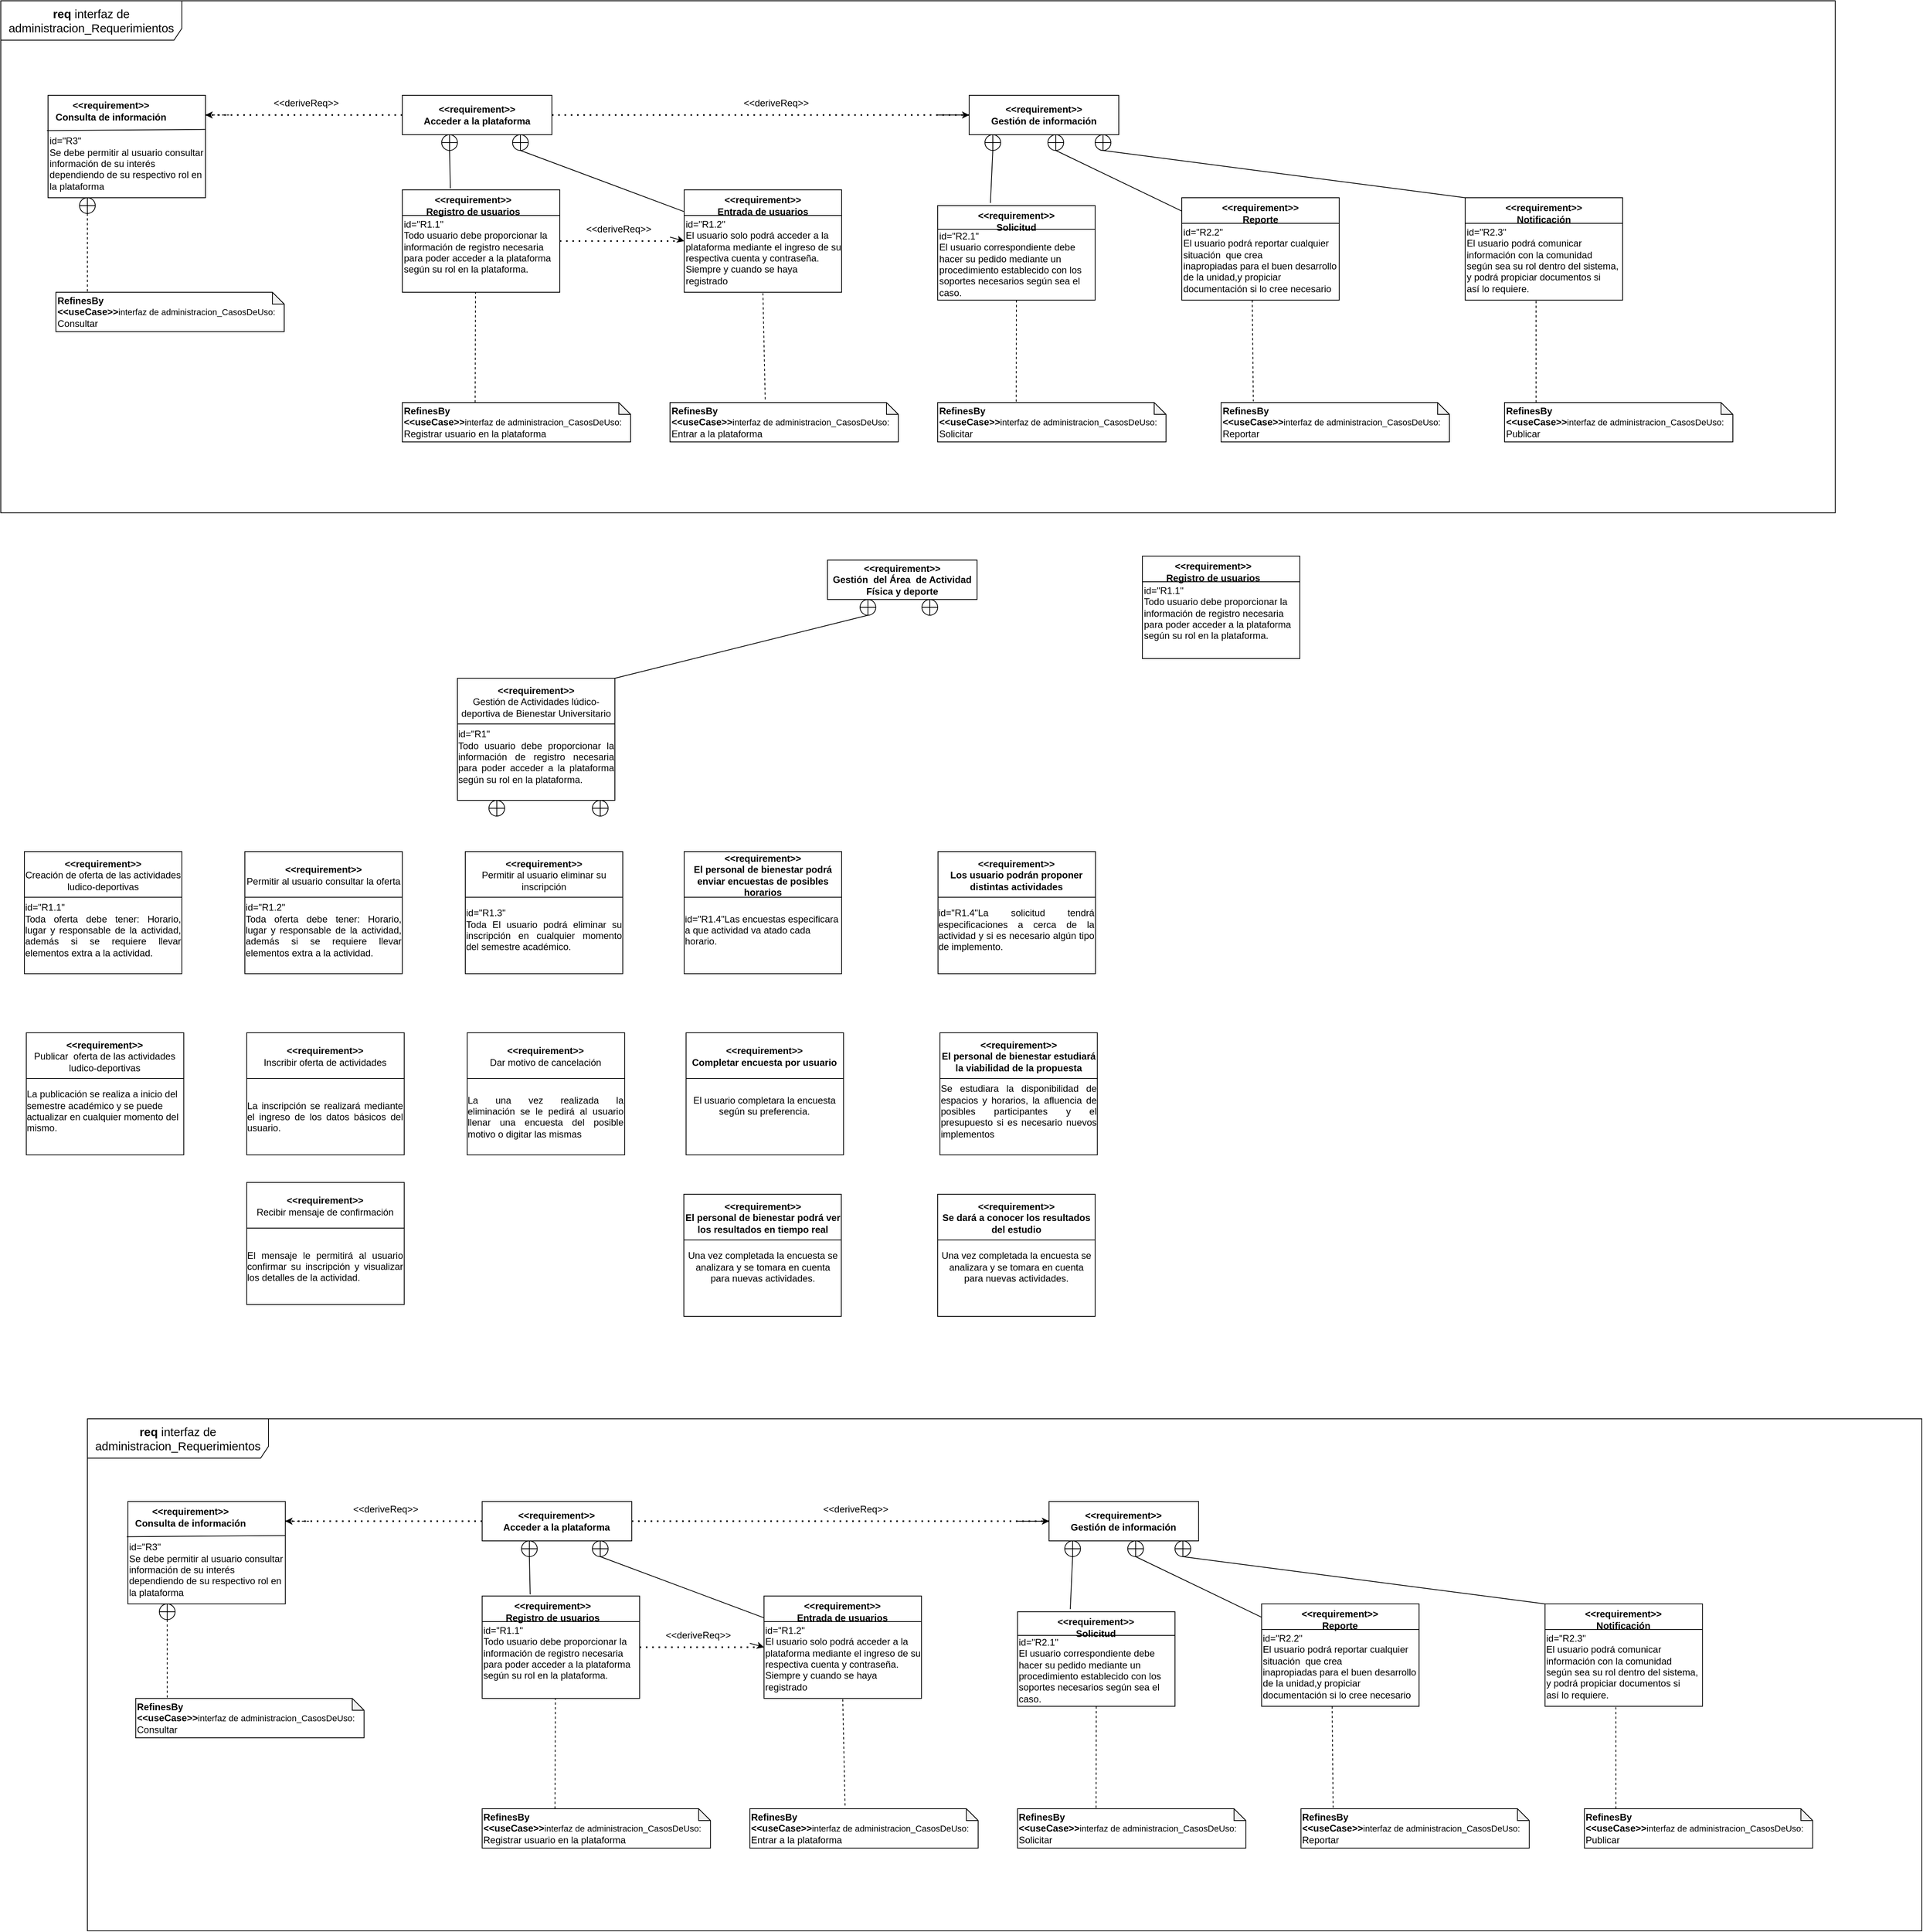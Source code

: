 <mxfile version="15.7.3" type="github">
  <diagram id="AtlF3DiGu45CcL0kuLVt" name="Page-1">
    <mxGraphModel dx="2574" dy="515" grid="1" gridSize="10" guides="1" tooltips="1" connect="1" arrows="1" fold="1" page="1" pageScale="1" pageWidth="827" pageHeight="1169" math="0" shadow="0">
      <root>
        <mxCell id="0" />
        <mxCell id="1" parent="0" />
        <mxCell id="lHE03YYVzTh4PFNWfRJk-69" value="&lt;br style=&quot;text-align: left&quot;&gt;&lt;span style=&quot;text-align: left&quot;&gt;&lt;br&gt;&lt;br&gt;&lt;/span&gt;&lt;div style=&quot;text-align: left&quot;&gt;id=&quot;R1&quot;&lt;/div&gt;&lt;span&gt;&lt;div style=&quot;text-align: justify&quot;&gt;&lt;span&gt;Todo usuario debe proporcionar la información de registro necesaria para poder acceder a la plataforma según su rol en la plataforma.&lt;/span&gt;&lt;/div&gt;&lt;/span&gt;" style="rounded=0;whiteSpace=wrap;html=1;" vertex="1" parent="1">
          <mxGeometry x="-570" y="860" width="200" height="155" as="geometry" />
        </mxCell>
        <mxCell id="lHE03YYVzTh4PFNWfRJk-55" value="&lt;font style=&quot;font-size: 15px&quot;&gt;&lt;b&gt;req&amp;nbsp;&lt;/b&gt;&lt;span style=&quot;text-align: left&quot;&gt;interfaz de administracion_Requerimientos&lt;/span&gt;&lt;/font&gt;" style="shape=umlFrame;whiteSpace=wrap;html=1;width=230;height=50;" vertex="1" parent="1">
          <mxGeometry x="-1040" y="1800" width="2330" height="650" as="geometry" />
        </mxCell>
        <mxCell id="bjxUz_0HNQe92oVdcdLu-1" value="&lt;font style=&quot;font-size: 15px&quot;&gt;&lt;b&gt;req&amp;nbsp;&lt;/b&gt;&lt;span style=&quot;text-align: left&quot;&gt;interfaz de administracion_Requerimientos&lt;/span&gt;&lt;/font&gt;" style="shape=umlFrame;whiteSpace=wrap;html=1;width=230;height=50;" parent="1" vertex="1">
          <mxGeometry x="-1150" width="2330" height="650" as="geometry" />
        </mxCell>
        <mxCell id="bjxUz_0HNQe92oVdcdLu-3" value="&lt;br&gt;id=&quot;R1.1&quot;&lt;br&gt;Todo usuario debe proporcionar la información de registro necesaria para poder acceder a la plataforma según su rol en la plataforma." style="rounded=0;whiteSpace=wrap;html=1;align=left;" parent="1" vertex="1">
          <mxGeometry x="-640" y="240" width="200" height="130" as="geometry" />
        </mxCell>
        <mxCell id="bjxUz_0HNQe92oVdcdLu-4" value="" style="endArrow=none;html=1;exitX=0;exitY=0.25;exitDx=0;exitDy=0;entryX=1;entryY=0.25;entryDx=0;entryDy=0;" parent="1" source="bjxUz_0HNQe92oVdcdLu-3" target="bjxUz_0HNQe92oVdcdLu-3" edge="1">
          <mxGeometry width="50" height="50" relative="1" as="geometry">
            <mxPoint x="-340" y="420" as="sourcePoint" />
            <mxPoint x="-290" y="370" as="targetPoint" />
          </mxGeometry>
        </mxCell>
        <mxCell id="bjxUz_0HNQe92oVdcdLu-6" value="&lt;span&gt;&lt;br&gt;&lt;br&gt;&lt;br&gt;&lt;br&gt;id=&quot;R1.2&quot;&lt;br&gt;El usuario solo podrá&amp;nbsp;acceder a la plataforma mediante el ingreso de su respectiva cuenta y contraseña.&lt;br&gt;Siempre y cuando se haya registrado&lt;br&gt;&lt;br&gt;&lt;br&gt;&lt;/span&gt;" style="rounded=0;whiteSpace=wrap;html=1;align=left;" parent="1" vertex="1">
          <mxGeometry x="-282" y="240" width="200" height="130" as="geometry" />
        </mxCell>
        <mxCell id="bjxUz_0HNQe92oVdcdLu-7" value="" style="endArrow=none;html=1;exitX=0;exitY=0.25;exitDx=0;exitDy=0;entryX=1;entryY=0.25;entryDx=0;entryDy=0;" parent="1" source="bjxUz_0HNQe92oVdcdLu-6" target="bjxUz_0HNQe92oVdcdLu-6" edge="1">
          <mxGeometry width="50" height="50" relative="1" as="geometry">
            <mxPoint x="-47" y="420" as="sourcePoint" />
            <mxPoint x="3" y="370" as="targetPoint" />
          </mxGeometry>
        </mxCell>
        <mxCell id="bjxUz_0HNQe92oVdcdLu-8" value="&lt;b&gt;&amp;lt;&amp;lt;requirement&amp;gt;&amp;gt;&lt;/b&gt;&lt;b&gt;&lt;br&gt;Registro de usuarios&lt;/b&gt;" style="text;html=1;strokeColor=none;fillColor=none;align=center;verticalAlign=middle;whiteSpace=wrap;rounded=0;" parent="1" vertex="1">
          <mxGeometry x="-650" y="240" width="200" height="40" as="geometry" />
        </mxCell>
        <mxCell id="bjxUz_0HNQe92oVdcdLu-9" value="&lt;b&gt;&amp;lt;&amp;lt;requirement&amp;gt;&amp;gt;&lt;/b&gt;&lt;b&gt;&lt;br&gt;Entrada de usuarios&lt;/b&gt;" style="text;html=1;strokeColor=none;fillColor=none;align=center;verticalAlign=middle;whiteSpace=wrap;rounded=0;" parent="1" vertex="1">
          <mxGeometry x="-282" y="240" width="200" height="40" as="geometry" />
        </mxCell>
        <mxCell id="bjxUz_0HNQe92oVdcdLu-11" value="&lt;b&gt;&amp;lt;&amp;lt;requirement&amp;gt;&amp;gt;&lt;/b&gt;&lt;b&gt;&lt;br&gt;Acceder a la plataforma&lt;/b&gt;" style="rounded=0;whiteSpace=wrap;html=1;" parent="1" vertex="1">
          <mxGeometry x="-640" y="120" width="190" height="50" as="geometry" />
        </mxCell>
        <mxCell id="bjxUz_0HNQe92oVdcdLu-12" value="" style="verticalLabelPosition=bottom;verticalAlign=top;html=1;shape=mxgraph.flowchart.summing_function;" parent="1" vertex="1">
          <mxGeometry x="-500" y="170" width="20" height="20" as="geometry" />
        </mxCell>
        <mxCell id="bjxUz_0HNQe92oVdcdLu-13" value="" style="verticalLabelPosition=bottom;verticalAlign=top;html=1;shape=mxgraph.flowchart.summing_function;" parent="1" vertex="1">
          <mxGeometry x="-590" y="170" width="20" height="20" as="geometry" />
        </mxCell>
        <mxCell id="bjxUz_0HNQe92oVdcdLu-14" value="" style="endArrow=none;html=1;exitX=0.5;exitY=1;exitDx=0;exitDy=0;exitPerimeter=0;entryX=0.355;entryY=-0.05;entryDx=0;entryDy=0;entryPerimeter=0;" parent="1" source="bjxUz_0HNQe92oVdcdLu-13" target="bjxUz_0HNQe92oVdcdLu-8" edge="1">
          <mxGeometry width="50" height="50" relative="1" as="geometry">
            <mxPoint x="-330" y="270" as="sourcePoint" />
            <mxPoint x="-280" y="220" as="targetPoint" />
          </mxGeometry>
        </mxCell>
        <mxCell id="bjxUz_0HNQe92oVdcdLu-15" value="" style="endArrow=none;html=1;exitX=0.5;exitY=1;exitDx=0;exitDy=0;exitPerimeter=0;" parent="1" source="bjxUz_0HNQe92oVdcdLu-12" target="bjxUz_0HNQe92oVdcdLu-6" edge="1">
          <mxGeometry width="50" height="50" relative="1" as="geometry">
            <mxPoint x="-330" y="270" as="sourcePoint" />
            <mxPoint x="-280" y="220" as="targetPoint" />
          </mxGeometry>
        </mxCell>
        <mxCell id="bjxUz_0HNQe92oVdcdLu-18" value="" style="endArrow=none;dashed=1;html=1;dashPattern=1 3;strokeWidth=2;exitX=1;exitY=0.5;exitDx=0;exitDy=0;entryX=0;entryY=0.5;entryDx=0;entryDy=0;" parent="1" source="bjxUz_0HNQe92oVdcdLu-3" target="bjxUz_0HNQe92oVdcdLu-6" edge="1">
          <mxGeometry width="50" height="50" relative="1" as="geometry">
            <mxPoint x="-330" y="270" as="sourcePoint" />
            <mxPoint x="-280" y="220" as="targetPoint" />
          </mxGeometry>
        </mxCell>
        <mxCell id="bjxUz_0HNQe92oVdcdLu-19" value="" style="endArrow=classic;html=1;entryX=0;entryY=0.5;entryDx=0;entryDy=0;" parent="1" target="bjxUz_0HNQe92oVdcdLu-6" edge="1">
          <mxGeometry width="50" height="50" relative="1" as="geometry">
            <mxPoint x="-300" y="300" as="sourcePoint" />
            <mxPoint x="-280" y="220" as="targetPoint" />
          </mxGeometry>
        </mxCell>
        <mxCell id="bjxUz_0HNQe92oVdcdLu-20" value="&amp;lt;&amp;lt;deriveReq&amp;gt;&amp;gt;" style="text;html=1;strokeColor=none;fillColor=none;align=center;verticalAlign=middle;whiteSpace=wrap;rounded=0;" parent="1" vertex="1">
          <mxGeometry x="-430" y="280" width="130" height="20" as="geometry" />
        </mxCell>
        <mxCell id="bjxUz_0HNQe92oVdcdLu-21" value="&lt;b&gt;RefinesBy&lt;br&gt;&amp;lt;&amp;lt;useCase&amp;gt;&amp;gt;&lt;/b&gt;&lt;font style=&quot;font-size: 11px&quot;&gt;interfaz de administracion_CasosDeUso:&lt;br&gt;&lt;/font&gt;Registrar usuario en la plataforma" style="shape=note;whiteSpace=wrap;html=1;backgroundOutline=1;darkOpacity=0.05;size=15;align=left;" parent="1" vertex="1">
          <mxGeometry x="-640" y="510" width="290" height="50" as="geometry" />
        </mxCell>
        <mxCell id="bjxUz_0HNQe92oVdcdLu-23" value="" style="endArrow=none;dashed=1;html=1;exitX=0;exitY=0;exitDx=92.5;exitDy=0;exitPerimeter=0;entryX=0.465;entryY=1;entryDx=0;entryDy=0;entryPerimeter=0;" parent="1" source="bjxUz_0HNQe92oVdcdLu-21" target="bjxUz_0HNQe92oVdcdLu-3" edge="1">
          <mxGeometry width="50" height="50" relative="1" as="geometry">
            <mxPoint x="-330" y="370" as="sourcePoint" />
            <mxPoint x="-280" y="320" as="targetPoint" />
          </mxGeometry>
        </mxCell>
        <mxCell id="bjxUz_0HNQe92oVdcdLu-24" value="" style="endArrow=none;dashed=1;html=1;exitX=0.417;exitY=-0.08;exitDx=0;exitDy=0;exitPerimeter=0;entryX=0.5;entryY=1;entryDx=0;entryDy=0;" parent="1" source="bjxUz_0HNQe92oVdcdLu-25" target="bjxUz_0HNQe92oVdcdLu-6" edge="1">
          <mxGeometry width="50" height="50" relative="1" as="geometry">
            <mxPoint x="-180" y="440" as="sourcePoint" />
            <mxPoint x="-280" y="320" as="targetPoint" />
          </mxGeometry>
        </mxCell>
        <mxCell id="bjxUz_0HNQe92oVdcdLu-25" value="&lt;b&gt;RefinesBy&lt;br&gt;&amp;lt;&amp;lt;useCase&amp;gt;&amp;gt;&lt;/b&gt;&lt;font style=&quot;font-size: 11px&quot;&gt;interfaz de administracion_CasosDeUso:&lt;br&gt;&lt;/font&gt;Entrar a la plataforma" style="shape=note;whiteSpace=wrap;html=1;backgroundOutline=1;darkOpacity=0.05;size=15;align=left;" parent="1" vertex="1">
          <mxGeometry x="-300" y="510" width="290" height="50" as="geometry" />
        </mxCell>
        <mxCell id="bjxUz_0HNQe92oVdcdLu-27" value="&lt;br&gt;&lt;br&gt;id=&quot;R2.1&quot;&lt;br&gt;El usuario correspondiente debe hacer su pedido mediante un procedimiento establecido con los soportes necesarios según sea el caso." style="rounded=0;whiteSpace=wrap;html=1;align=left;" parent="1" vertex="1">
          <mxGeometry x="40" y="260" width="200" height="120" as="geometry" />
        </mxCell>
        <mxCell id="bjxUz_0HNQe92oVdcdLu-28" value="" style="endArrow=none;html=1;exitX=0;exitY=0.25;exitDx=0;exitDy=0;entryX=1;entryY=0.25;entryDx=0;entryDy=0;" parent="1" source="bjxUz_0HNQe92oVdcdLu-27" target="bjxUz_0HNQe92oVdcdLu-27" edge="1">
          <mxGeometry width="50" height="50" relative="1" as="geometry">
            <mxPoint x="340" y="440" as="sourcePoint" />
            <mxPoint x="390" y="390" as="targetPoint" />
          </mxGeometry>
        </mxCell>
        <mxCell id="bjxUz_0HNQe92oVdcdLu-29" value="&lt;span&gt;&lt;br&gt;&lt;br&gt;id=&quot;R2.2&quot;&lt;br&gt;El usuario podrá&amp;nbsp;reportar cualquier situación&amp;nbsp;&amp;nbsp;que crea inapropiadas&amp;nbsp;para el buen desarrollo de la unidad,y propiciar documentación&amp;nbsp;si lo cree&amp;nbsp;necesario&lt;br&gt;&lt;/span&gt;" style="rounded=0;whiteSpace=wrap;html=1;align=left;" parent="1" vertex="1">
          <mxGeometry x="350" y="250" width="200" height="130" as="geometry" />
        </mxCell>
        <mxCell id="bjxUz_0HNQe92oVdcdLu-30" value="" style="endArrow=none;html=1;exitX=0;exitY=0.25;exitDx=0;exitDy=0;entryX=1;entryY=0.25;entryDx=0;entryDy=0;" parent="1" source="bjxUz_0HNQe92oVdcdLu-29" target="bjxUz_0HNQe92oVdcdLu-29" edge="1">
          <mxGeometry width="50" height="50" relative="1" as="geometry">
            <mxPoint x="633" y="440" as="sourcePoint" />
            <mxPoint x="683" y="390" as="targetPoint" />
          </mxGeometry>
        </mxCell>
        <mxCell id="bjxUz_0HNQe92oVdcdLu-31" value="&lt;b&gt;&amp;lt;&amp;lt;requirement&amp;gt;&amp;gt;&lt;/b&gt;&lt;b&gt;&lt;br&gt;Solicitud&lt;/b&gt;" style="text;html=1;strokeColor=none;fillColor=none;align=center;verticalAlign=middle;whiteSpace=wrap;rounded=0;" parent="1" vertex="1">
          <mxGeometry x="40" y="260" width="200" height="40" as="geometry" />
        </mxCell>
        <mxCell id="bjxUz_0HNQe92oVdcdLu-32" value="&lt;b&gt;&amp;lt;&amp;lt;requirement&amp;gt;&amp;gt;&lt;/b&gt;&lt;b&gt;&lt;br&gt;Reporte&lt;/b&gt;" style="text;html=1;strokeColor=none;fillColor=none;align=center;verticalAlign=middle;whiteSpace=wrap;rounded=0;" parent="1" vertex="1">
          <mxGeometry x="350" y="250" width="200" height="40" as="geometry" />
        </mxCell>
        <mxCell id="bjxUz_0HNQe92oVdcdLu-33" value="&lt;b&gt;&amp;lt;&amp;lt;requirement&amp;gt;&amp;gt;&lt;/b&gt;&lt;b&gt;&lt;br&gt;Gestión de información&lt;/b&gt;" style="rounded=0;whiteSpace=wrap;html=1;" parent="1" vertex="1">
          <mxGeometry x="80" y="120" width="190" height="50" as="geometry" />
        </mxCell>
        <mxCell id="bjxUz_0HNQe92oVdcdLu-34" value="" style="verticalLabelPosition=bottom;verticalAlign=top;html=1;shape=mxgraph.flowchart.summing_function;" parent="1" vertex="1">
          <mxGeometry x="180" y="170" width="20" height="20" as="geometry" />
        </mxCell>
        <mxCell id="bjxUz_0HNQe92oVdcdLu-35" value="" style="verticalLabelPosition=bottom;verticalAlign=top;html=1;shape=mxgraph.flowchart.summing_function;" parent="1" vertex="1">
          <mxGeometry x="100" y="170" width="20" height="20" as="geometry" />
        </mxCell>
        <mxCell id="bjxUz_0HNQe92oVdcdLu-36" value="" style="endArrow=none;html=1;exitX=0.5;exitY=1;exitDx=0;exitDy=0;exitPerimeter=0;entryX=0.335;entryY=-0.028;entryDx=0;entryDy=0;entryPerimeter=0;" parent="1" source="bjxUz_0HNQe92oVdcdLu-35" target="bjxUz_0HNQe92oVdcdLu-27" edge="1">
          <mxGeometry width="50" height="50" relative="1" as="geometry">
            <mxPoint x="390" y="270" as="sourcePoint" />
            <mxPoint x="440" y="220" as="targetPoint" />
          </mxGeometry>
        </mxCell>
        <mxCell id="bjxUz_0HNQe92oVdcdLu-37" value="" style="endArrow=none;html=1;exitX=0.5;exitY=1;exitDx=0;exitDy=0;exitPerimeter=0;" parent="1" source="bjxUz_0HNQe92oVdcdLu-34" target="bjxUz_0HNQe92oVdcdLu-29" edge="1">
          <mxGeometry width="50" height="50" relative="1" as="geometry">
            <mxPoint x="390" y="270" as="sourcePoint" />
            <mxPoint x="440" y="220" as="targetPoint" />
          </mxGeometry>
        </mxCell>
        <mxCell id="bjxUz_0HNQe92oVdcdLu-41" value="&amp;lt;&amp;lt;deriveReq&amp;gt;&amp;gt;" style="text;html=1;strokeColor=none;fillColor=none;align=center;verticalAlign=middle;whiteSpace=wrap;rounded=0;" parent="1" vertex="1">
          <mxGeometry x="-230" y="120" width="130" height="20" as="geometry" />
        </mxCell>
        <mxCell id="bjxUz_0HNQe92oVdcdLu-42" value="" style="endArrow=none;dashed=1;html=1;dashPattern=1 3;strokeWidth=2;exitX=1;exitY=0.5;exitDx=0;exitDy=0;entryX=0;entryY=0.5;entryDx=0;entryDy=0;" parent="1" source="bjxUz_0HNQe92oVdcdLu-11" target="bjxUz_0HNQe92oVdcdLu-33" edge="1">
          <mxGeometry width="50" height="50" relative="1" as="geometry">
            <mxPoint y="290" as="sourcePoint" />
            <mxPoint x="50" y="240" as="targetPoint" />
          </mxGeometry>
        </mxCell>
        <mxCell id="bjxUz_0HNQe92oVdcdLu-43" value="" style="endArrow=classic;html=1;entryX=0;entryY=0.5;entryDx=0;entryDy=0;" parent="1" target="bjxUz_0HNQe92oVdcdLu-33" edge="1">
          <mxGeometry width="50" height="50" relative="1" as="geometry">
            <mxPoint x="40" y="145" as="sourcePoint" />
            <mxPoint x="50" y="240" as="targetPoint" />
          </mxGeometry>
        </mxCell>
        <mxCell id="bjxUz_0HNQe92oVdcdLu-44" value="&lt;span&gt;&lt;br&gt;&lt;br&gt;id=&quot;R2.3&quot;&lt;br&gt;El usuario podrá&amp;nbsp;comunicar información&amp;nbsp;con la comunidad según&amp;nbsp;sea su rol dentro del sistema, y podrá&amp;nbsp;propiciar documentos si así&amp;nbsp;lo requiere.&lt;br&gt;&lt;/span&gt;" style="rounded=0;whiteSpace=wrap;html=1;align=left;" parent="1" vertex="1">
          <mxGeometry x="710" y="250" width="200" height="130" as="geometry" />
        </mxCell>
        <mxCell id="bjxUz_0HNQe92oVdcdLu-45" value="" style="endArrow=none;html=1;exitX=0;exitY=0.25;exitDx=0;exitDy=0;entryX=1;entryY=0.25;entryDx=0;entryDy=0;" parent="1" source="bjxUz_0HNQe92oVdcdLu-44" target="bjxUz_0HNQe92oVdcdLu-44" edge="1">
          <mxGeometry width="50" height="50" relative="1" as="geometry">
            <mxPoint x="983" y="440" as="sourcePoint" />
            <mxPoint x="1033" y="390" as="targetPoint" />
          </mxGeometry>
        </mxCell>
        <mxCell id="bjxUz_0HNQe92oVdcdLu-46" value="&lt;b&gt;&amp;lt;&amp;lt;requirement&amp;gt;&amp;gt;&lt;/b&gt;&lt;b&gt;&lt;br&gt;Notificación&lt;/b&gt;" style="text;html=1;strokeColor=none;fillColor=none;align=center;verticalAlign=middle;whiteSpace=wrap;rounded=0;" parent="1" vertex="1">
          <mxGeometry x="710" y="250" width="200" height="40" as="geometry" />
        </mxCell>
        <mxCell id="bjxUz_0HNQe92oVdcdLu-48" value="" style="verticalLabelPosition=bottom;verticalAlign=top;html=1;shape=mxgraph.flowchart.summing_function;" parent="1" vertex="1">
          <mxGeometry x="240" y="170" width="20" height="20" as="geometry" />
        </mxCell>
        <mxCell id="bjxUz_0HNQe92oVdcdLu-49" value="" style="endArrow=none;html=1;exitX=0.5;exitY=1;exitDx=0;exitDy=0;exitPerimeter=0;entryX=0;entryY=0;entryDx=0;entryDy=0;" parent="1" source="bjxUz_0HNQe92oVdcdLu-48" target="bjxUz_0HNQe92oVdcdLu-46" edge="1">
          <mxGeometry width="50" height="50" relative="1" as="geometry">
            <mxPoint x="90" y="290" as="sourcePoint" />
            <mxPoint x="140" y="240" as="targetPoint" />
          </mxGeometry>
        </mxCell>
        <mxCell id="bjxUz_0HNQe92oVdcdLu-50" value="&lt;b&gt;RefinesBy&lt;br&gt;&amp;lt;&amp;lt;useCase&amp;gt;&amp;gt;&lt;/b&gt;&lt;font style=&quot;font-size: 11px&quot;&gt;interfaz de administracion_CasosDeUso:&lt;br&gt;&lt;/font&gt;Solicitar" style="shape=note;whiteSpace=wrap;html=1;backgroundOutline=1;darkOpacity=0.05;size=15;align=left;" parent="1" vertex="1">
          <mxGeometry x="40" y="510" width="290" height="50" as="geometry" />
        </mxCell>
        <mxCell id="bjxUz_0HNQe92oVdcdLu-51" value="&lt;b&gt;RefinesBy&lt;br&gt;&amp;lt;&amp;lt;useCase&amp;gt;&amp;gt;&lt;/b&gt;&lt;font style=&quot;font-size: 11px&quot;&gt;interfaz de administracion_CasosDeUso:&lt;br&gt;&lt;/font&gt;Reportar" style="shape=note;whiteSpace=wrap;html=1;backgroundOutline=1;darkOpacity=0.05;size=15;align=left;" parent="1" vertex="1">
          <mxGeometry x="400" y="510" width="290" height="50" as="geometry" />
        </mxCell>
        <mxCell id="bjxUz_0HNQe92oVdcdLu-52" value="&lt;b&gt;RefinesBy&lt;br&gt;&amp;lt;&amp;lt;useCase&amp;gt;&amp;gt;&lt;/b&gt;&lt;font style=&quot;font-size: 11px&quot;&gt;interfaz de administracion_CasosDeUso:&lt;br&gt;&lt;/font&gt;Publicar" style="shape=note;whiteSpace=wrap;html=1;backgroundOutline=1;darkOpacity=0.05;size=15;align=left;" parent="1" vertex="1">
          <mxGeometry x="760" y="510" width="290" height="50" as="geometry" />
        </mxCell>
        <mxCell id="bjxUz_0HNQe92oVdcdLu-53" value="" style="endArrow=none;dashed=1;html=1;entryX=0.344;entryY=0.027;entryDx=0;entryDy=0;entryPerimeter=0;exitX=0.5;exitY=1;exitDx=0;exitDy=0;" parent="1" source="bjxUz_0HNQe92oVdcdLu-27" target="bjxUz_0HNQe92oVdcdLu-50" edge="1">
          <mxGeometry width="50" height="50" relative="1" as="geometry">
            <mxPoint x="430" y="420" as="sourcePoint" />
            <mxPoint x="138" y="520" as="targetPoint" />
          </mxGeometry>
        </mxCell>
        <mxCell id="bjxUz_0HNQe92oVdcdLu-54" value="" style="endArrow=none;dashed=1;html=1;exitX=0.448;exitY=1;exitDx=0;exitDy=0;exitPerimeter=0;entryX=0.141;entryY=-0.027;entryDx=0;entryDy=0;entryPerimeter=0;" parent="1" source="bjxUz_0HNQe92oVdcdLu-29" target="bjxUz_0HNQe92oVdcdLu-51" edge="1">
          <mxGeometry width="50" height="50" relative="1" as="geometry">
            <mxPoint x="430" y="420" as="sourcePoint" />
            <mxPoint x="480" y="370" as="targetPoint" />
          </mxGeometry>
        </mxCell>
        <mxCell id="bjxUz_0HNQe92oVdcdLu-55" value="" style="endArrow=none;dashed=1;html=1;entryX=0.138;entryY=0;entryDx=0;entryDy=0;entryPerimeter=0;" parent="1" target="bjxUz_0HNQe92oVdcdLu-52" edge="1">
          <mxGeometry width="50" height="50" relative="1" as="geometry">
            <mxPoint x="800" y="381" as="sourcePoint" />
            <mxPoint x="610" y="320" as="targetPoint" />
          </mxGeometry>
        </mxCell>
        <mxCell id="bjxUz_0HNQe92oVdcdLu-58" value="" style="endArrow=none;dashed=1;html=1;dashPattern=1 3;strokeWidth=2;exitX=0;exitY=0.5;exitDx=0;exitDy=0;" parent="1" source="bjxUz_0HNQe92oVdcdLu-11" edge="1">
          <mxGeometry width="50" height="50" relative="1" as="geometry">
            <mxPoint x="-440" y="155" as="sourcePoint" />
            <mxPoint x="-890" y="145" as="targetPoint" />
          </mxGeometry>
        </mxCell>
        <mxCell id="bjxUz_0HNQe92oVdcdLu-59" value="&amp;lt;&amp;lt;deriveReq&amp;gt;&amp;gt;" style="text;html=1;strokeColor=none;fillColor=none;align=center;verticalAlign=middle;whiteSpace=wrap;rounded=0;" parent="1" vertex="1">
          <mxGeometry x="-827" y="120" width="130" height="20" as="geometry" />
        </mxCell>
        <mxCell id="bjxUz_0HNQe92oVdcdLu-60" value="" style="endArrow=classic;html=1;entryX=1;entryY=0.5;entryDx=0;entryDy=0;dashed=1;" parent="1" edge="1">
          <mxGeometry width="50" height="50" relative="1" as="geometry">
            <mxPoint x="-860" y="145" as="sourcePoint" />
            <mxPoint x="-890" y="145" as="targetPoint" />
          </mxGeometry>
        </mxCell>
        <mxCell id="bjxUz_0HNQe92oVdcdLu-61" value="&lt;br&gt;&lt;br&gt;&lt;br&gt;id=&quot;R3&quot;&lt;br&gt;Se debe permitir al usuario consultar información de su interés dependiendo de su respectivo rol en la plataforma" style="rounded=0;whiteSpace=wrap;html=1;align=left;" parent="1" vertex="1">
          <mxGeometry x="-1090" y="120" width="200" height="130" as="geometry" />
        </mxCell>
        <mxCell id="bjxUz_0HNQe92oVdcdLu-63" value="" style="endArrow=none;html=1;exitX=-0.007;exitY=0.344;exitDx=0;exitDy=0;exitPerimeter=0;entryX=1;entryY=0.333;entryDx=0;entryDy=0;entryPerimeter=0;" parent="1" source="bjxUz_0HNQe92oVdcdLu-61" target="bjxUz_0HNQe92oVdcdLu-61" edge="1">
          <mxGeometry width="50" height="50" relative="1" as="geometry">
            <mxPoint x="-630" y="240" as="sourcePoint" />
            <mxPoint x="-900" y="159" as="targetPoint" />
          </mxGeometry>
        </mxCell>
        <mxCell id="bjxUz_0HNQe92oVdcdLu-64" value="&lt;b&gt;&amp;lt;&amp;lt;requirement&amp;gt;&amp;gt;&lt;br&gt;Consulta de información&lt;/b&gt;" style="text;html=1;strokeColor=none;fillColor=none;align=center;verticalAlign=middle;whiteSpace=wrap;rounded=0;" parent="1" vertex="1">
          <mxGeometry x="-1090" y="130" width="160" height="20" as="geometry" />
        </mxCell>
        <mxCell id="bjxUz_0HNQe92oVdcdLu-65" value="&lt;b&gt;RefinesBy&lt;br&gt;&amp;lt;&amp;lt;useCase&amp;gt;&amp;gt;&lt;/b&gt;&lt;font style=&quot;font-size: 11px&quot;&gt;interfaz de administracion_CasosDeUso:&lt;br&gt;&lt;/font&gt;Consultar" style="shape=note;whiteSpace=wrap;html=1;backgroundOutline=1;darkOpacity=0.05;size=15;align=left;" parent="1" vertex="1">
          <mxGeometry x="-1080" y="370" width="290" height="50" as="geometry" />
        </mxCell>
        <mxCell id="bjxUz_0HNQe92oVdcdLu-66" value="" style="endArrow=none;dashed=1;html=1;exitX=0.5;exitY=1;exitDx=0;exitDy=0;entryX=0.138;entryY=0.013;entryDx=0;entryDy=0;entryPerimeter=0;exitPerimeter=0;" parent="1" source="bjxUz_0HNQe92oVdcdLu-68" target="bjxUz_0HNQe92oVdcdLu-65" edge="1">
          <mxGeometry width="50" height="50" relative="1" as="geometry">
            <mxPoint x="-680" y="340" as="sourcePoint" />
            <mxPoint x="-630" y="290" as="targetPoint" />
          </mxGeometry>
        </mxCell>
        <mxCell id="bjxUz_0HNQe92oVdcdLu-68" value="" style="verticalLabelPosition=bottom;verticalAlign=top;html=1;shape=mxgraph.flowchart.summing_function;" parent="1" vertex="1">
          <mxGeometry x="-1050" y="250" width="20" height="20" as="geometry" />
        </mxCell>
        <mxCell id="bjxUz_0HNQe92oVdcdLu-69" value="" style="endArrow=none;dashed=1;html=1;exitX=0.25;exitY=1;exitDx=0;exitDy=0;entryX=0.138;entryY=0.013;entryDx=0;entryDy=0;entryPerimeter=0;" parent="1" source="bjxUz_0HNQe92oVdcdLu-61" target="bjxUz_0HNQe92oVdcdLu-68" edge="1">
          <mxGeometry width="50" height="50" relative="1" as="geometry">
            <mxPoint x="-1040" y="250" as="sourcePoint" />
            <mxPoint x="-1039.98" y="370.65" as="targetPoint" />
          </mxGeometry>
        </mxCell>
        <mxCell id="lHE03YYVzTh4PFNWfRJk-2" value="&lt;br&gt;id=&quot;R1.1&quot;&lt;br&gt;Todo usuario debe proporcionar la información de registro necesaria para poder acceder a la plataforma según su rol en la plataforma." style="rounded=0;whiteSpace=wrap;html=1;align=left;" vertex="1" parent="1">
          <mxGeometry x="-538.6" y="2025" width="200" height="130" as="geometry" />
        </mxCell>
        <mxCell id="lHE03YYVzTh4PFNWfRJk-3" value="" style="endArrow=none;html=1;exitX=0;exitY=0.25;exitDx=0;exitDy=0;entryX=1;entryY=0.25;entryDx=0;entryDy=0;" edge="1" parent="1" source="lHE03YYVzTh4PFNWfRJk-2" target="lHE03YYVzTh4PFNWfRJk-2">
          <mxGeometry width="50" height="50" relative="1" as="geometry">
            <mxPoint x="-238.6" y="2205" as="sourcePoint" />
            <mxPoint x="-188.6" y="2155" as="targetPoint" />
          </mxGeometry>
        </mxCell>
        <mxCell id="lHE03YYVzTh4PFNWfRJk-4" value="&lt;span&gt;&lt;br&gt;&lt;br&gt;&lt;br&gt;&lt;br&gt;id=&quot;R1.2&quot;&lt;br&gt;El usuario solo podrá&amp;nbsp;acceder a la plataforma mediante el ingreso de su respectiva cuenta y contraseña.&lt;br&gt;Siempre y cuando se haya registrado&lt;br&gt;&lt;br&gt;&lt;br&gt;&lt;/span&gt;" style="rounded=0;whiteSpace=wrap;html=1;align=left;" vertex="1" parent="1">
          <mxGeometry x="-180.6" y="2025" width="200" height="130" as="geometry" />
        </mxCell>
        <mxCell id="lHE03YYVzTh4PFNWfRJk-5" value="" style="endArrow=none;html=1;exitX=0;exitY=0.25;exitDx=0;exitDy=0;entryX=1;entryY=0.25;entryDx=0;entryDy=0;" edge="1" parent="1" source="lHE03YYVzTh4PFNWfRJk-4" target="lHE03YYVzTh4PFNWfRJk-4">
          <mxGeometry width="50" height="50" relative="1" as="geometry">
            <mxPoint x="54.4" y="2205" as="sourcePoint" />
            <mxPoint x="104.4" y="2155" as="targetPoint" />
          </mxGeometry>
        </mxCell>
        <mxCell id="lHE03YYVzTh4PFNWfRJk-6" value="&lt;b&gt;&amp;lt;&amp;lt;requirement&amp;gt;&amp;gt;&lt;/b&gt;&lt;b&gt;&lt;br&gt;Registro de usuarios&lt;/b&gt;" style="text;html=1;strokeColor=none;fillColor=none;align=center;verticalAlign=middle;whiteSpace=wrap;rounded=0;" vertex="1" parent="1">
          <mxGeometry x="-548.6" y="2025" width="200" height="40" as="geometry" />
        </mxCell>
        <mxCell id="lHE03YYVzTh4PFNWfRJk-7" value="&lt;b&gt;&amp;lt;&amp;lt;requirement&amp;gt;&amp;gt;&lt;/b&gt;&lt;b&gt;&lt;br&gt;Entrada de usuarios&lt;/b&gt;" style="text;html=1;strokeColor=none;fillColor=none;align=center;verticalAlign=middle;whiteSpace=wrap;rounded=0;" vertex="1" parent="1">
          <mxGeometry x="-180.6" y="2025" width="200" height="40" as="geometry" />
        </mxCell>
        <mxCell id="lHE03YYVzTh4PFNWfRJk-8" value="&lt;b&gt;&amp;lt;&amp;lt;requirement&amp;gt;&amp;gt;&lt;/b&gt;&lt;b&gt;&lt;br&gt;Acceder a la plataforma&lt;/b&gt;" style="rounded=0;whiteSpace=wrap;html=1;" vertex="1" parent="1">
          <mxGeometry x="-538.6" y="1905" width="190" height="50" as="geometry" />
        </mxCell>
        <mxCell id="lHE03YYVzTh4PFNWfRJk-9" value="" style="verticalLabelPosition=bottom;verticalAlign=top;html=1;shape=mxgraph.flowchart.summing_function;" vertex="1" parent="1">
          <mxGeometry x="-398.6" y="1955" width="20" height="20" as="geometry" />
        </mxCell>
        <mxCell id="lHE03YYVzTh4PFNWfRJk-10" value="" style="verticalLabelPosition=bottom;verticalAlign=top;html=1;shape=mxgraph.flowchart.summing_function;" vertex="1" parent="1">
          <mxGeometry x="-488.6" y="1955" width="20" height="20" as="geometry" />
        </mxCell>
        <mxCell id="lHE03YYVzTh4PFNWfRJk-11" value="" style="endArrow=none;html=1;exitX=0.5;exitY=1;exitDx=0;exitDy=0;exitPerimeter=0;entryX=0.355;entryY=-0.05;entryDx=0;entryDy=0;entryPerimeter=0;" edge="1" parent="1" source="lHE03YYVzTh4PFNWfRJk-10" target="lHE03YYVzTh4PFNWfRJk-6">
          <mxGeometry width="50" height="50" relative="1" as="geometry">
            <mxPoint x="-228.6" y="2055" as="sourcePoint" />
            <mxPoint x="-178.6" y="2005" as="targetPoint" />
          </mxGeometry>
        </mxCell>
        <mxCell id="lHE03YYVzTh4PFNWfRJk-12" value="" style="endArrow=none;html=1;exitX=0.5;exitY=1;exitDx=0;exitDy=0;exitPerimeter=0;" edge="1" parent="1" source="lHE03YYVzTh4PFNWfRJk-9" target="lHE03YYVzTh4PFNWfRJk-4">
          <mxGeometry width="50" height="50" relative="1" as="geometry">
            <mxPoint x="-228.6" y="2055" as="sourcePoint" />
            <mxPoint x="-178.6" y="2005" as="targetPoint" />
          </mxGeometry>
        </mxCell>
        <mxCell id="lHE03YYVzTh4PFNWfRJk-13" value="" style="endArrow=none;dashed=1;html=1;dashPattern=1 3;strokeWidth=2;exitX=1;exitY=0.5;exitDx=0;exitDy=0;entryX=0;entryY=0.5;entryDx=0;entryDy=0;" edge="1" parent="1" source="lHE03YYVzTh4PFNWfRJk-2" target="lHE03YYVzTh4PFNWfRJk-4">
          <mxGeometry width="50" height="50" relative="1" as="geometry">
            <mxPoint x="-228.6" y="2055" as="sourcePoint" />
            <mxPoint x="-178.6" y="2005" as="targetPoint" />
          </mxGeometry>
        </mxCell>
        <mxCell id="lHE03YYVzTh4PFNWfRJk-14" value="" style="endArrow=classic;html=1;entryX=0;entryY=0.5;entryDx=0;entryDy=0;" edge="1" parent="1" target="lHE03YYVzTh4PFNWfRJk-4">
          <mxGeometry width="50" height="50" relative="1" as="geometry">
            <mxPoint x="-198.6" y="2085" as="sourcePoint" />
            <mxPoint x="-178.6" y="2005" as="targetPoint" />
          </mxGeometry>
        </mxCell>
        <mxCell id="lHE03YYVzTh4PFNWfRJk-15" value="&amp;lt;&amp;lt;deriveReq&amp;gt;&amp;gt;" style="text;html=1;strokeColor=none;fillColor=none;align=center;verticalAlign=middle;whiteSpace=wrap;rounded=0;" vertex="1" parent="1">
          <mxGeometry x="-328.6" y="2065" width="130" height="20" as="geometry" />
        </mxCell>
        <mxCell id="lHE03YYVzTh4PFNWfRJk-16" value="&lt;b&gt;RefinesBy&lt;br&gt;&amp;lt;&amp;lt;useCase&amp;gt;&amp;gt;&lt;/b&gt;&lt;font style=&quot;font-size: 11px&quot;&gt;interfaz de administracion_CasosDeUso:&lt;br&gt;&lt;/font&gt;Registrar usuario en la plataforma" style="shape=note;whiteSpace=wrap;html=1;backgroundOutline=1;darkOpacity=0.05;size=15;align=left;" vertex="1" parent="1">
          <mxGeometry x="-538.6" y="2295" width="290" height="50" as="geometry" />
        </mxCell>
        <mxCell id="lHE03YYVzTh4PFNWfRJk-17" value="" style="endArrow=none;dashed=1;html=1;exitX=0;exitY=0;exitDx=92.5;exitDy=0;exitPerimeter=0;entryX=0.465;entryY=1;entryDx=0;entryDy=0;entryPerimeter=0;" edge="1" parent="1" source="lHE03YYVzTh4PFNWfRJk-16" target="lHE03YYVzTh4PFNWfRJk-2">
          <mxGeometry width="50" height="50" relative="1" as="geometry">
            <mxPoint x="-228.6" y="2155" as="sourcePoint" />
            <mxPoint x="-178.6" y="2105" as="targetPoint" />
          </mxGeometry>
        </mxCell>
        <mxCell id="lHE03YYVzTh4PFNWfRJk-18" value="" style="endArrow=none;dashed=1;html=1;exitX=0.417;exitY=-0.08;exitDx=0;exitDy=0;exitPerimeter=0;entryX=0.5;entryY=1;entryDx=0;entryDy=0;" edge="1" parent="1" source="lHE03YYVzTh4PFNWfRJk-19" target="lHE03YYVzTh4PFNWfRJk-4">
          <mxGeometry width="50" height="50" relative="1" as="geometry">
            <mxPoint x="-78.6" y="2225" as="sourcePoint" />
            <mxPoint x="-178.6" y="2105" as="targetPoint" />
          </mxGeometry>
        </mxCell>
        <mxCell id="lHE03YYVzTh4PFNWfRJk-19" value="&lt;b&gt;RefinesBy&lt;br&gt;&amp;lt;&amp;lt;useCase&amp;gt;&amp;gt;&lt;/b&gt;&lt;font style=&quot;font-size: 11px&quot;&gt;interfaz de administracion_CasosDeUso:&lt;br&gt;&lt;/font&gt;Entrar a la plataforma" style="shape=note;whiteSpace=wrap;html=1;backgroundOutline=1;darkOpacity=0.05;size=15;align=left;" vertex="1" parent="1">
          <mxGeometry x="-198.6" y="2295" width="290" height="50" as="geometry" />
        </mxCell>
        <mxCell id="lHE03YYVzTh4PFNWfRJk-20" value="&lt;br&gt;&lt;br&gt;id=&quot;R2.1&quot;&lt;br&gt;El usuario correspondiente debe hacer su pedido mediante un procedimiento establecido con los soportes necesarios según sea el caso." style="rounded=0;whiteSpace=wrap;html=1;align=left;" vertex="1" parent="1">
          <mxGeometry x="141.4" y="2045" width="200" height="120" as="geometry" />
        </mxCell>
        <mxCell id="lHE03YYVzTh4PFNWfRJk-21" value="" style="endArrow=none;html=1;exitX=0;exitY=0.25;exitDx=0;exitDy=0;entryX=1;entryY=0.25;entryDx=0;entryDy=0;" edge="1" parent="1" source="lHE03YYVzTh4PFNWfRJk-20" target="lHE03YYVzTh4PFNWfRJk-20">
          <mxGeometry width="50" height="50" relative="1" as="geometry">
            <mxPoint x="441.4" y="2225" as="sourcePoint" />
            <mxPoint x="491.4" y="2175" as="targetPoint" />
          </mxGeometry>
        </mxCell>
        <mxCell id="lHE03YYVzTh4PFNWfRJk-22" value="&lt;span&gt;&lt;br&gt;&lt;br&gt;id=&quot;R2.2&quot;&lt;br&gt;El usuario podrá&amp;nbsp;reportar cualquier situación&amp;nbsp;&amp;nbsp;que crea inapropiadas&amp;nbsp;para el buen desarrollo de la unidad,y propiciar documentación&amp;nbsp;si lo cree&amp;nbsp;necesario&lt;br&gt;&lt;/span&gt;" style="rounded=0;whiteSpace=wrap;html=1;align=left;" vertex="1" parent="1">
          <mxGeometry x="451.4" y="2035" width="200" height="130" as="geometry" />
        </mxCell>
        <mxCell id="lHE03YYVzTh4PFNWfRJk-23" value="" style="endArrow=none;html=1;exitX=0;exitY=0.25;exitDx=0;exitDy=0;entryX=1;entryY=0.25;entryDx=0;entryDy=0;" edge="1" parent="1" source="lHE03YYVzTh4PFNWfRJk-22" target="lHE03YYVzTh4PFNWfRJk-22">
          <mxGeometry width="50" height="50" relative="1" as="geometry">
            <mxPoint x="734.4" y="2225" as="sourcePoint" />
            <mxPoint x="784.4" y="2175" as="targetPoint" />
          </mxGeometry>
        </mxCell>
        <mxCell id="lHE03YYVzTh4PFNWfRJk-24" value="&lt;b&gt;&amp;lt;&amp;lt;requirement&amp;gt;&amp;gt;&lt;/b&gt;&lt;b&gt;&lt;br&gt;Solicitud&lt;/b&gt;" style="text;html=1;strokeColor=none;fillColor=none;align=center;verticalAlign=middle;whiteSpace=wrap;rounded=0;" vertex="1" parent="1">
          <mxGeometry x="141.4" y="2045" width="200" height="40" as="geometry" />
        </mxCell>
        <mxCell id="lHE03YYVzTh4PFNWfRJk-25" value="&lt;b&gt;&amp;lt;&amp;lt;requirement&amp;gt;&amp;gt;&lt;/b&gt;&lt;b&gt;&lt;br&gt;Reporte&lt;/b&gt;" style="text;html=1;strokeColor=none;fillColor=none;align=center;verticalAlign=middle;whiteSpace=wrap;rounded=0;" vertex="1" parent="1">
          <mxGeometry x="451.4" y="2035" width="200" height="40" as="geometry" />
        </mxCell>
        <mxCell id="lHE03YYVzTh4PFNWfRJk-26" value="&lt;b&gt;&amp;lt;&amp;lt;requirement&amp;gt;&amp;gt;&lt;/b&gt;&lt;b&gt;&lt;br&gt;Gestión de información&lt;/b&gt;" style="rounded=0;whiteSpace=wrap;html=1;" vertex="1" parent="1">
          <mxGeometry x="181.4" y="1905" width="190" height="50" as="geometry" />
        </mxCell>
        <mxCell id="lHE03YYVzTh4PFNWfRJk-27" value="" style="verticalLabelPosition=bottom;verticalAlign=top;html=1;shape=mxgraph.flowchart.summing_function;" vertex="1" parent="1">
          <mxGeometry x="281.4" y="1955" width="20" height="20" as="geometry" />
        </mxCell>
        <mxCell id="lHE03YYVzTh4PFNWfRJk-28" value="" style="verticalLabelPosition=bottom;verticalAlign=top;html=1;shape=mxgraph.flowchart.summing_function;" vertex="1" parent="1">
          <mxGeometry x="201.4" y="1955" width="20" height="20" as="geometry" />
        </mxCell>
        <mxCell id="lHE03YYVzTh4PFNWfRJk-29" value="" style="endArrow=none;html=1;exitX=0.5;exitY=1;exitDx=0;exitDy=0;exitPerimeter=0;entryX=0.335;entryY=-0.028;entryDx=0;entryDy=0;entryPerimeter=0;" edge="1" parent="1" source="lHE03YYVzTh4PFNWfRJk-28" target="lHE03YYVzTh4PFNWfRJk-20">
          <mxGeometry width="50" height="50" relative="1" as="geometry">
            <mxPoint x="491.4" y="2055" as="sourcePoint" />
            <mxPoint x="541.4" y="2005" as="targetPoint" />
          </mxGeometry>
        </mxCell>
        <mxCell id="lHE03YYVzTh4PFNWfRJk-30" value="" style="endArrow=none;html=1;exitX=0.5;exitY=1;exitDx=0;exitDy=0;exitPerimeter=0;" edge="1" parent="1" source="lHE03YYVzTh4PFNWfRJk-27" target="lHE03YYVzTh4PFNWfRJk-22">
          <mxGeometry width="50" height="50" relative="1" as="geometry">
            <mxPoint x="491.4" y="2055" as="sourcePoint" />
            <mxPoint x="541.4" y="2005" as="targetPoint" />
          </mxGeometry>
        </mxCell>
        <mxCell id="lHE03YYVzTh4PFNWfRJk-31" value="&amp;lt;&amp;lt;deriveReq&amp;gt;&amp;gt;" style="text;html=1;strokeColor=none;fillColor=none;align=center;verticalAlign=middle;whiteSpace=wrap;rounded=0;" vertex="1" parent="1">
          <mxGeometry x="-128.6" y="1905" width="130" height="20" as="geometry" />
        </mxCell>
        <mxCell id="lHE03YYVzTh4PFNWfRJk-32" value="" style="endArrow=none;dashed=1;html=1;dashPattern=1 3;strokeWidth=2;exitX=1;exitY=0.5;exitDx=0;exitDy=0;entryX=0;entryY=0.5;entryDx=0;entryDy=0;" edge="1" parent="1" source="lHE03YYVzTh4PFNWfRJk-8" target="lHE03YYVzTh4PFNWfRJk-26">
          <mxGeometry width="50" height="50" relative="1" as="geometry">
            <mxPoint x="101.4" y="2075" as="sourcePoint" />
            <mxPoint x="151.4" y="2025" as="targetPoint" />
          </mxGeometry>
        </mxCell>
        <mxCell id="lHE03YYVzTh4PFNWfRJk-33" value="" style="endArrow=classic;html=1;entryX=0;entryY=0.5;entryDx=0;entryDy=0;" edge="1" parent="1" target="lHE03YYVzTh4PFNWfRJk-26">
          <mxGeometry width="50" height="50" relative="1" as="geometry">
            <mxPoint x="141.4" y="1930" as="sourcePoint" />
            <mxPoint x="151.4" y="2025" as="targetPoint" />
          </mxGeometry>
        </mxCell>
        <mxCell id="lHE03YYVzTh4PFNWfRJk-34" value="&lt;span&gt;&lt;br&gt;&lt;br&gt;id=&quot;R2.3&quot;&lt;br&gt;El usuario podrá&amp;nbsp;comunicar información&amp;nbsp;con la comunidad según&amp;nbsp;sea su rol dentro del sistema, y podrá&amp;nbsp;propiciar documentos si así&amp;nbsp;lo requiere.&lt;br&gt;&lt;/span&gt;" style="rounded=0;whiteSpace=wrap;html=1;align=left;" vertex="1" parent="1">
          <mxGeometry x="811.4" y="2035" width="200" height="130" as="geometry" />
        </mxCell>
        <mxCell id="lHE03YYVzTh4PFNWfRJk-35" value="" style="endArrow=none;html=1;exitX=0;exitY=0.25;exitDx=0;exitDy=0;entryX=1;entryY=0.25;entryDx=0;entryDy=0;" edge="1" parent="1" source="lHE03YYVzTh4PFNWfRJk-34" target="lHE03YYVzTh4PFNWfRJk-34">
          <mxGeometry width="50" height="50" relative="1" as="geometry">
            <mxPoint x="1084.4" y="2225" as="sourcePoint" />
            <mxPoint x="1134.4" y="2175" as="targetPoint" />
          </mxGeometry>
        </mxCell>
        <mxCell id="lHE03YYVzTh4PFNWfRJk-36" value="&lt;b&gt;&amp;lt;&amp;lt;requirement&amp;gt;&amp;gt;&lt;/b&gt;&lt;b&gt;&lt;br&gt;Notificación&lt;/b&gt;" style="text;html=1;strokeColor=none;fillColor=none;align=center;verticalAlign=middle;whiteSpace=wrap;rounded=0;" vertex="1" parent="1">
          <mxGeometry x="811.4" y="2035" width="200" height="40" as="geometry" />
        </mxCell>
        <mxCell id="lHE03YYVzTh4PFNWfRJk-37" value="" style="verticalLabelPosition=bottom;verticalAlign=top;html=1;shape=mxgraph.flowchart.summing_function;" vertex="1" parent="1">
          <mxGeometry x="341.4" y="1955" width="20" height="20" as="geometry" />
        </mxCell>
        <mxCell id="lHE03YYVzTh4PFNWfRJk-38" value="" style="endArrow=none;html=1;exitX=0.5;exitY=1;exitDx=0;exitDy=0;exitPerimeter=0;entryX=0;entryY=0;entryDx=0;entryDy=0;" edge="1" parent="1" source="lHE03YYVzTh4PFNWfRJk-37" target="lHE03YYVzTh4PFNWfRJk-36">
          <mxGeometry width="50" height="50" relative="1" as="geometry">
            <mxPoint x="191.4" y="2075" as="sourcePoint" />
            <mxPoint x="241.4" y="2025" as="targetPoint" />
          </mxGeometry>
        </mxCell>
        <mxCell id="lHE03YYVzTh4PFNWfRJk-39" value="&lt;b&gt;RefinesBy&lt;br&gt;&amp;lt;&amp;lt;useCase&amp;gt;&amp;gt;&lt;/b&gt;&lt;font style=&quot;font-size: 11px&quot;&gt;interfaz de administracion_CasosDeUso:&lt;br&gt;&lt;/font&gt;Solicitar" style="shape=note;whiteSpace=wrap;html=1;backgroundOutline=1;darkOpacity=0.05;size=15;align=left;" vertex="1" parent="1">
          <mxGeometry x="141.4" y="2295" width="290" height="50" as="geometry" />
        </mxCell>
        <mxCell id="lHE03YYVzTh4PFNWfRJk-40" value="&lt;b&gt;RefinesBy&lt;br&gt;&amp;lt;&amp;lt;useCase&amp;gt;&amp;gt;&lt;/b&gt;&lt;font style=&quot;font-size: 11px&quot;&gt;interfaz de administracion_CasosDeUso:&lt;br&gt;&lt;/font&gt;Reportar" style="shape=note;whiteSpace=wrap;html=1;backgroundOutline=1;darkOpacity=0.05;size=15;align=left;" vertex="1" parent="1">
          <mxGeometry x="501.4" y="2295" width="290" height="50" as="geometry" />
        </mxCell>
        <mxCell id="lHE03YYVzTh4PFNWfRJk-41" value="&lt;b&gt;RefinesBy&lt;br&gt;&amp;lt;&amp;lt;useCase&amp;gt;&amp;gt;&lt;/b&gt;&lt;font style=&quot;font-size: 11px&quot;&gt;interfaz de administracion_CasosDeUso:&lt;br&gt;&lt;/font&gt;Publicar" style="shape=note;whiteSpace=wrap;html=1;backgroundOutline=1;darkOpacity=0.05;size=15;align=left;" vertex="1" parent="1">
          <mxGeometry x="861.4" y="2295" width="290" height="50" as="geometry" />
        </mxCell>
        <mxCell id="lHE03YYVzTh4PFNWfRJk-42" value="" style="endArrow=none;dashed=1;html=1;entryX=0.344;entryY=0.027;entryDx=0;entryDy=0;entryPerimeter=0;exitX=0.5;exitY=1;exitDx=0;exitDy=0;" edge="1" parent="1" source="lHE03YYVzTh4PFNWfRJk-20" target="lHE03YYVzTh4PFNWfRJk-39">
          <mxGeometry width="50" height="50" relative="1" as="geometry">
            <mxPoint x="531.4" y="2205" as="sourcePoint" />
            <mxPoint x="239.4" y="2305" as="targetPoint" />
          </mxGeometry>
        </mxCell>
        <mxCell id="lHE03YYVzTh4PFNWfRJk-43" value="" style="endArrow=none;dashed=1;html=1;exitX=0.448;exitY=1;exitDx=0;exitDy=0;exitPerimeter=0;entryX=0.141;entryY=-0.027;entryDx=0;entryDy=0;entryPerimeter=0;" edge="1" parent="1" source="lHE03YYVzTh4PFNWfRJk-22" target="lHE03YYVzTh4PFNWfRJk-40">
          <mxGeometry width="50" height="50" relative="1" as="geometry">
            <mxPoint x="531.4" y="2205" as="sourcePoint" />
            <mxPoint x="581.4" y="2155" as="targetPoint" />
          </mxGeometry>
        </mxCell>
        <mxCell id="lHE03YYVzTh4PFNWfRJk-44" value="" style="endArrow=none;dashed=1;html=1;entryX=0.138;entryY=0;entryDx=0;entryDy=0;entryPerimeter=0;" edge="1" parent="1" target="lHE03YYVzTh4PFNWfRJk-41">
          <mxGeometry width="50" height="50" relative="1" as="geometry">
            <mxPoint x="901.4" y="2166" as="sourcePoint" />
            <mxPoint x="711.4" y="2105" as="targetPoint" />
          </mxGeometry>
        </mxCell>
        <mxCell id="lHE03YYVzTh4PFNWfRJk-45" value="" style="endArrow=none;dashed=1;html=1;dashPattern=1 3;strokeWidth=2;exitX=0;exitY=0.5;exitDx=0;exitDy=0;" edge="1" parent="1" source="lHE03YYVzTh4PFNWfRJk-8">
          <mxGeometry width="50" height="50" relative="1" as="geometry">
            <mxPoint x="-338.6" y="1940" as="sourcePoint" />
            <mxPoint x="-788.6" y="1930" as="targetPoint" />
          </mxGeometry>
        </mxCell>
        <mxCell id="lHE03YYVzTh4PFNWfRJk-46" value="&amp;lt;&amp;lt;deriveReq&amp;gt;&amp;gt;" style="text;html=1;strokeColor=none;fillColor=none;align=center;verticalAlign=middle;whiteSpace=wrap;rounded=0;" vertex="1" parent="1">
          <mxGeometry x="-725.6" y="1905" width="130" height="20" as="geometry" />
        </mxCell>
        <mxCell id="lHE03YYVzTh4PFNWfRJk-47" value="" style="endArrow=classic;html=1;entryX=1;entryY=0.5;entryDx=0;entryDy=0;dashed=1;" edge="1" parent="1">
          <mxGeometry width="50" height="50" relative="1" as="geometry">
            <mxPoint x="-758.6" y="1930" as="sourcePoint" />
            <mxPoint x="-788.6" y="1930" as="targetPoint" />
          </mxGeometry>
        </mxCell>
        <mxCell id="lHE03YYVzTh4PFNWfRJk-48" value="&lt;br&gt;&lt;br&gt;&lt;br&gt;id=&quot;R3&quot;&lt;br&gt;Se debe permitir al usuario consultar información de su interés dependiendo de su respectivo rol en la plataforma" style="rounded=0;whiteSpace=wrap;html=1;align=left;" vertex="1" parent="1">
          <mxGeometry x="-988.6" y="1905" width="200" height="130" as="geometry" />
        </mxCell>
        <mxCell id="lHE03YYVzTh4PFNWfRJk-49" value="" style="endArrow=none;html=1;exitX=-0.007;exitY=0.344;exitDx=0;exitDy=0;exitPerimeter=0;entryX=1;entryY=0.333;entryDx=0;entryDy=0;entryPerimeter=0;" edge="1" parent="1" source="lHE03YYVzTh4PFNWfRJk-48" target="lHE03YYVzTh4PFNWfRJk-48">
          <mxGeometry width="50" height="50" relative="1" as="geometry">
            <mxPoint x="-528.6" y="2025" as="sourcePoint" />
            <mxPoint x="-798.6" y="1944" as="targetPoint" />
          </mxGeometry>
        </mxCell>
        <mxCell id="lHE03YYVzTh4PFNWfRJk-50" value="&lt;b&gt;&amp;lt;&amp;lt;requirement&amp;gt;&amp;gt;&lt;br&gt;Consulta de información&lt;/b&gt;" style="text;html=1;strokeColor=none;fillColor=none;align=center;verticalAlign=middle;whiteSpace=wrap;rounded=0;" vertex="1" parent="1">
          <mxGeometry x="-988.6" y="1915" width="160" height="20" as="geometry" />
        </mxCell>
        <mxCell id="lHE03YYVzTh4PFNWfRJk-51" value="&lt;b&gt;RefinesBy&lt;br&gt;&amp;lt;&amp;lt;useCase&amp;gt;&amp;gt;&lt;/b&gt;&lt;font style=&quot;font-size: 11px&quot;&gt;interfaz de administracion_CasosDeUso:&lt;br&gt;&lt;/font&gt;Consultar" style="shape=note;whiteSpace=wrap;html=1;backgroundOutline=1;darkOpacity=0.05;size=15;align=left;" vertex="1" parent="1">
          <mxGeometry x="-978.6" y="2155" width="290" height="50" as="geometry" />
        </mxCell>
        <mxCell id="lHE03YYVzTh4PFNWfRJk-52" value="" style="endArrow=none;dashed=1;html=1;exitX=0.5;exitY=1;exitDx=0;exitDy=0;entryX=0.138;entryY=0.013;entryDx=0;entryDy=0;entryPerimeter=0;exitPerimeter=0;" edge="1" parent="1" source="lHE03YYVzTh4PFNWfRJk-53" target="lHE03YYVzTh4PFNWfRJk-51">
          <mxGeometry width="50" height="50" relative="1" as="geometry">
            <mxPoint x="-578.6" y="2125" as="sourcePoint" />
            <mxPoint x="-528.6" y="2075" as="targetPoint" />
          </mxGeometry>
        </mxCell>
        <mxCell id="lHE03YYVzTh4PFNWfRJk-53" value="" style="verticalLabelPosition=bottom;verticalAlign=top;html=1;shape=mxgraph.flowchart.summing_function;" vertex="1" parent="1">
          <mxGeometry x="-948.6" y="2035" width="20" height="20" as="geometry" />
        </mxCell>
        <mxCell id="lHE03YYVzTh4PFNWfRJk-54" value="" style="endArrow=none;dashed=1;html=1;exitX=0.25;exitY=1;exitDx=0;exitDy=0;entryX=0.138;entryY=0.013;entryDx=0;entryDy=0;entryPerimeter=0;" edge="1" parent="1" source="lHE03YYVzTh4PFNWfRJk-48" target="lHE03YYVzTh4PFNWfRJk-53">
          <mxGeometry width="50" height="50" relative="1" as="geometry">
            <mxPoint x="-938.6" y="2035" as="sourcePoint" />
            <mxPoint x="-938.58" y="2155.65" as="targetPoint" />
          </mxGeometry>
        </mxCell>
        <mxCell id="lHE03YYVzTh4PFNWfRJk-56" value="&lt;b&gt;&amp;lt;&amp;lt;requirement&amp;gt;&amp;gt;&lt;/b&gt;&lt;br&gt;&lt;b&gt;Gestión&amp;nbsp; del Área&amp;nbsp; de Actividad Física y deporte&lt;/b&gt;" style="rounded=0;whiteSpace=wrap;html=1;" vertex="1" parent="1">
          <mxGeometry x="-100" y="710" width="190" height="50" as="geometry" />
        </mxCell>
        <mxCell id="lHE03YYVzTh4PFNWfRJk-57" value="" style="verticalLabelPosition=bottom;verticalAlign=top;html=1;shape=mxgraph.flowchart.summing_function;" vertex="1" parent="1">
          <mxGeometry x="-58.6" y="760" width="20" height="20" as="geometry" />
        </mxCell>
        <mxCell id="lHE03YYVzTh4PFNWfRJk-58" value="" style="verticalLabelPosition=bottom;verticalAlign=top;html=1;shape=mxgraph.flowchart.summing_function;" vertex="1" parent="1">
          <mxGeometry x="20" y="760" width="20" height="20" as="geometry" />
        </mxCell>
        <mxCell id="lHE03YYVzTh4PFNWfRJk-62" value="&lt;b&gt;&amp;lt;&amp;lt;requirement&amp;gt;&amp;gt;&lt;/b&gt;&lt;b&gt;&lt;br&gt;&lt;/b&gt;Gestión de Actividades lúdico- deportiva de Bienestar Universitario&lt;b&gt;&lt;br&gt;&lt;/b&gt;" style="text;html=1;strokeColor=none;fillColor=none;align=center;verticalAlign=middle;whiteSpace=wrap;rounded=0;" vertex="1" parent="1">
          <mxGeometry x="-570" y="875" width="200" height="30" as="geometry" />
        </mxCell>
        <mxCell id="lHE03YYVzTh4PFNWfRJk-63" value="&lt;br&gt;id=&quot;R1.1&quot;&lt;br&gt;Todo usuario debe proporcionar la información de registro necesaria para poder acceder a la plataforma según su rol en la plataforma." style="rounded=0;whiteSpace=wrap;html=1;align=left;" vertex="1" parent="1">
          <mxGeometry x="300" y="705" width="200" height="130" as="geometry" />
        </mxCell>
        <mxCell id="lHE03YYVzTh4PFNWfRJk-64" value="" style="endArrow=none;html=1;exitX=0;exitY=0.25;exitDx=0;exitDy=0;entryX=1;entryY=0.25;entryDx=0;entryDy=0;" edge="1" parent="1" source="lHE03YYVzTh4PFNWfRJk-63" target="lHE03YYVzTh4PFNWfRJk-63">
          <mxGeometry width="50" height="50" relative="1" as="geometry">
            <mxPoint x="600" y="885" as="sourcePoint" />
            <mxPoint x="650" y="835" as="targetPoint" />
          </mxGeometry>
        </mxCell>
        <mxCell id="lHE03YYVzTh4PFNWfRJk-65" value="&lt;b&gt;&amp;lt;&amp;lt;requirement&amp;gt;&amp;gt;&lt;/b&gt;&lt;b&gt;&lt;br&gt;Registro de usuarios&lt;/b&gt;" style="text;html=1;strokeColor=none;fillColor=none;align=center;verticalAlign=middle;whiteSpace=wrap;rounded=0;" vertex="1" parent="1">
          <mxGeometry x="290" y="705" width="200" height="40" as="geometry" />
        </mxCell>
        <mxCell id="lHE03YYVzTh4PFNWfRJk-67" value="" style="endArrow=none;html=1;exitX=0.5;exitY=1;exitDx=0;exitDy=0;exitPerimeter=0;entryX=1;entryY=0;entryDx=0;entryDy=0;" edge="1" parent="1" source="lHE03YYVzTh4PFNWfRJk-57" target="lHE03YYVzTh4PFNWfRJk-69">
          <mxGeometry width="50" height="50" relative="1" as="geometry">
            <mxPoint x="-508.6" y="1370" as="sourcePoint" />
            <mxPoint x="-507.6" y="1418" as="targetPoint" />
          </mxGeometry>
        </mxCell>
        <mxCell id="lHE03YYVzTh4PFNWfRJk-70" value="" style="endArrow=none;html=1;rounded=0;entryX=1.002;entryY=0.374;entryDx=0;entryDy=0;entryPerimeter=0;" edge="1" parent="1" target="lHE03YYVzTh4PFNWfRJk-69">
          <mxGeometry width="50" height="50" relative="1" as="geometry">
            <mxPoint x="-570" y="918" as="sourcePoint" />
            <mxPoint x="-340" y="945" as="targetPoint" />
          </mxGeometry>
        </mxCell>
        <mxCell id="lHE03YYVzTh4PFNWfRJk-71" value="" style="verticalLabelPosition=bottom;verticalAlign=top;html=1;shape=mxgraph.flowchart.summing_function;" vertex="1" parent="1">
          <mxGeometry x="-398.6" y="1015" width="20" height="20" as="geometry" />
        </mxCell>
        <mxCell id="lHE03YYVzTh4PFNWfRJk-74" value="&lt;br style=&quot;text-align: left&quot;&gt;&lt;span style=&quot;text-align: left&quot;&gt;&lt;br&gt;&lt;br&gt;&lt;/span&gt;&lt;div style=&quot;text-align: left&quot;&gt;id=&quot;R1.1&quot;&lt;/div&gt;&lt;span&gt;&lt;div style=&quot;text-align: justify&quot;&gt;&lt;span&gt;Toda oferta debe tener: Horario, lugar y responsable de la actividad, además si se requiere llevar elementos extra a la actividad.&lt;/span&gt;&lt;/div&gt;&lt;/span&gt;" style="rounded=0;whiteSpace=wrap;html=1;" vertex="1" parent="1">
          <mxGeometry x="-1120" y="1080" width="200" height="155" as="geometry" />
        </mxCell>
        <mxCell id="lHE03YYVzTh4PFNWfRJk-75" value="&lt;b&gt;&amp;lt;&amp;lt;requirement&amp;gt;&amp;gt;&lt;/b&gt;&lt;b&gt;&lt;br&gt;&lt;/b&gt;Creación de oferta de las actividades ludico-deportivas&lt;b&gt;&lt;br&gt;&lt;/b&gt;" style="text;html=1;strokeColor=none;fillColor=none;align=center;verticalAlign=middle;whiteSpace=wrap;rounded=0;" vertex="1" parent="1">
          <mxGeometry x="-1120" y="1095" width="200" height="30" as="geometry" />
        </mxCell>
        <mxCell id="lHE03YYVzTh4PFNWfRJk-76" value="" style="endArrow=none;html=1;rounded=0;entryX=1.002;entryY=0.374;entryDx=0;entryDy=0;entryPerimeter=0;" edge="1" parent="1" target="lHE03YYVzTh4PFNWfRJk-74">
          <mxGeometry width="50" height="50" relative="1" as="geometry">
            <mxPoint x="-1120" y="1138" as="sourcePoint" />
            <mxPoint x="-890" y="1165" as="targetPoint" />
            <Array as="points">
              <mxPoint x="-980" y="1138" />
            </Array>
          </mxGeometry>
        </mxCell>
        <mxCell id="lHE03YYVzTh4PFNWfRJk-80" value="&lt;br style=&quot;text-align: left&quot;&gt;&lt;span style=&quot;text-align: left&quot;&gt;&lt;br&gt;&lt;br&gt;&lt;/span&gt;&lt;div style=&quot;text-align: left&quot;&gt;&lt;span style=&quot;text-align: justify&quot;&gt;La publicación se realiza a inicio del semestre académico&amp;nbsp;y se puede actualizar en cualquier momento del mismo.&lt;/span&gt;&lt;/div&gt;" style="rounded=0;whiteSpace=wrap;html=1;" vertex="1" parent="1">
          <mxGeometry x="-1117.6" y="1310" width="200" height="155" as="geometry" />
        </mxCell>
        <mxCell id="lHE03YYVzTh4PFNWfRJk-81" value="&lt;b&gt;&amp;lt;&amp;lt;requirement&amp;gt;&amp;gt;&lt;/b&gt;&lt;b&gt;&lt;br&gt;&lt;/b&gt;Publicar&amp;nbsp; oferta de las actividades ludico-deportivas&lt;b&gt;&lt;br&gt;&lt;/b&gt;" style="text;html=1;strokeColor=none;fillColor=none;align=center;verticalAlign=middle;whiteSpace=wrap;rounded=0;" vertex="1" parent="1">
          <mxGeometry x="-1117.6" y="1325" width="200" height="30" as="geometry" />
        </mxCell>
        <mxCell id="lHE03YYVzTh4PFNWfRJk-82" value="" style="endArrow=none;html=1;rounded=0;entryX=1.002;entryY=0.374;entryDx=0;entryDy=0;entryPerimeter=0;" edge="1" parent="1" target="lHE03YYVzTh4PFNWfRJk-80">
          <mxGeometry width="50" height="50" relative="1" as="geometry">
            <mxPoint x="-1117.6" y="1368" as="sourcePoint" />
            <mxPoint x="-887.6" y="1395" as="targetPoint" />
            <Array as="points">
              <mxPoint x="-977.6" y="1368" />
            </Array>
          </mxGeometry>
        </mxCell>
        <mxCell id="lHE03YYVzTh4PFNWfRJk-84" value="" style="verticalLabelPosition=bottom;verticalAlign=top;html=1;shape=mxgraph.flowchart.summing_function;" vertex="1" parent="1">
          <mxGeometry x="-530" y="1015" width="20" height="20" as="geometry" />
        </mxCell>
        <mxCell id="lHE03YYVzTh4PFNWfRJk-85" value="&lt;br style=&quot;text-align: left&quot;&gt;&lt;span style=&quot;text-align: left&quot;&gt;&lt;br&gt;&lt;br&gt;&lt;/span&gt;&lt;div style=&quot;text-align: left&quot;&gt;id=&quot;R1.2&quot;&lt;/div&gt;&lt;span&gt;&lt;div style=&quot;text-align: justify&quot;&gt;&lt;span&gt;Toda oferta debe tener: Horario, lugar y responsable de la actividad, además si se requiere llevar elementos extra a la actividad.&lt;/span&gt;&lt;/div&gt;&lt;/span&gt;" style="rounded=0;whiteSpace=wrap;html=1;" vertex="1" parent="1">
          <mxGeometry x="-840" y="1080" width="200" height="155" as="geometry" />
        </mxCell>
        <mxCell id="lHE03YYVzTh4PFNWfRJk-86" value="&lt;b&gt;&amp;lt;&amp;lt;requirement&amp;gt;&amp;gt;&lt;/b&gt;&lt;b&gt;&lt;br&gt;&lt;/b&gt;Permitir al usuario consultar la oferta&lt;b&gt;&lt;br&gt;&lt;/b&gt;" style="text;html=1;strokeColor=none;fillColor=none;align=center;verticalAlign=middle;whiteSpace=wrap;rounded=0;" vertex="1" parent="1">
          <mxGeometry x="-840" y="1095" width="200" height="30" as="geometry" />
        </mxCell>
        <mxCell id="lHE03YYVzTh4PFNWfRJk-87" value="" style="endArrow=none;html=1;rounded=0;entryX=1.002;entryY=0.374;entryDx=0;entryDy=0;entryPerimeter=0;" edge="1" parent="1" target="lHE03YYVzTh4PFNWfRJk-85">
          <mxGeometry width="50" height="50" relative="1" as="geometry">
            <mxPoint x="-840" y="1138" as="sourcePoint" />
            <mxPoint x="-610" y="1165" as="targetPoint" />
            <Array as="points">
              <mxPoint x="-700" y="1138" />
            </Array>
          </mxGeometry>
        </mxCell>
        <mxCell id="lHE03YYVzTh4PFNWfRJk-88" value="&lt;br style=&quot;text-align: left&quot;&gt;&lt;span style=&quot;text-align: left&quot;&gt;&lt;br&gt;&lt;br&gt;&lt;/span&gt;&lt;div style=&quot;text-align: left&quot;&gt;&lt;br&gt;&lt;/div&gt;&lt;span&gt;&lt;div style=&quot;text-align: justify&quot;&gt;&lt;span&gt;La inscripción se realizará mediante el ingreso de los datos básicos&amp;nbsp;del usuario.&lt;/span&gt;&lt;/div&gt;&lt;/span&gt;" style="rounded=0;whiteSpace=wrap;html=1;" vertex="1" parent="1">
          <mxGeometry x="-837.6" y="1310" width="200" height="155" as="geometry" />
        </mxCell>
        <mxCell id="lHE03YYVzTh4PFNWfRJk-89" value="&lt;b&gt;&amp;lt;&amp;lt;requirement&amp;gt;&amp;gt;&lt;/b&gt;&lt;b&gt;&lt;br&gt;&lt;/b&gt;Inscribir oferta de actividades&lt;b&gt;&lt;br&gt;&lt;/b&gt;" style="text;html=1;strokeColor=none;fillColor=none;align=center;verticalAlign=middle;whiteSpace=wrap;rounded=0;" vertex="1" parent="1">
          <mxGeometry x="-837.6" y="1325" width="200" height="30" as="geometry" />
        </mxCell>
        <mxCell id="lHE03YYVzTh4PFNWfRJk-90" value="" style="endArrow=none;html=1;rounded=0;entryX=1.002;entryY=0.374;entryDx=0;entryDy=0;entryPerimeter=0;" edge="1" parent="1" target="lHE03YYVzTh4PFNWfRJk-88">
          <mxGeometry width="50" height="50" relative="1" as="geometry">
            <mxPoint x="-837.6" y="1368" as="sourcePoint" />
            <mxPoint x="-607.6" y="1395" as="targetPoint" />
            <Array as="points">
              <mxPoint x="-697.6" y="1368" />
            </Array>
          </mxGeometry>
        </mxCell>
        <mxCell id="lHE03YYVzTh4PFNWfRJk-91" value="&lt;br style=&quot;text-align: left&quot;&gt;&lt;span style=&quot;text-align: left&quot;&gt;&lt;br&gt;&lt;br&gt;&lt;/span&gt;&lt;div style=&quot;text-align: left&quot;&gt;&lt;br&gt;&lt;/div&gt;&lt;span&gt;&lt;div style=&quot;text-align: justify&quot;&gt;&lt;span&gt;El mensaje le permitirá&amp;nbsp;al usuario confirmar su inscripción y visualizar los detalles de la actividad.&lt;/span&gt;&lt;/div&gt;&lt;/span&gt;" style="rounded=0;whiteSpace=wrap;html=1;" vertex="1" parent="1">
          <mxGeometry x="-837.6" y="1500" width="200" height="155" as="geometry" />
        </mxCell>
        <mxCell id="lHE03YYVzTh4PFNWfRJk-92" value="&lt;b&gt;&amp;lt;&amp;lt;requirement&amp;gt;&amp;gt;&lt;/b&gt;&lt;b&gt;&lt;br&gt;&lt;/b&gt;Recibir mensaje de confirmación&lt;b&gt;&lt;br&gt;&lt;/b&gt;" style="text;html=1;strokeColor=none;fillColor=none;align=center;verticalAlign=middle;whiteSpace=wrap;rounded=0;" vertex="1" parent="1">
          <mxGeometry x="-837.6" y="1515" width="200" height="30" as="geometry" />
        </mxCell>
        <mxCell id="lHE03YYVzTh4PFNWfRJk-93" value="" style="endArrow=none;html=1;rounded=0;entryX=1.002;entryY=0.374;entryDx=0;entryDy=0;entryPerimeter=0;" edge="1" parent="1" target="lHE03YYVzTh4PFNWfRJk-91">
          <mxGeometry width="50" height="50" relative="1" as="geometry">
            <mxPoint x="-837.6" y="1558" as="sourcePoint" />
            <mxPoint x="-607.6" y="1585" as="targetPoint" />
            <Array as="points">
              <mxPoint x="-697.6" y="1558" />
            </Array>
          </mxGeometry>
        </mxCell>
        <mxCell id="lHE03YYVzTh4PFNWfRJk-94" value="&lt;br style=&quot;text-align: left&quot;&gt;&lt;span style=&quot;text-align: left&quot;&gt;&lt;br&gt;&lt;br&gt;&lt;/span&gt;&lt;div style=&quot;text-align: left&quot;&gt;id=&quot;R1.3&quot;&lt;/div&gt;&lt;span&gt;&lt;div style=&quot;text-align: justify&quot;&gt;&lt;span&gt;Toda El usuario podrá&amp;nbsp;eliminar su inscripción&amp;nbsp;en cualquier momento del semestre académico.&lt;/span&gt;&lt;/div&gt;&lt;/span&gt;" style="rounded=0;whiteSpace=wrap;html=1;" vertex="1" parent="1">
          <mxGeometry x="-560" y="1080" width="200" height="155" as="geometry" />
        </mxCell>
        <mxCell id="lHE03YYVzTh4PFNWfRJk-95" value="&lt;b&gt;&amp;lt;&amp;lt;requirement&amp;gt;&amp;gt;&lt;/b&gt;&lt;b&gt;&lt;br&gt;&lt;/b&gt;Permitir al usuario eliminar su inscripción&lt;b&gt;&lt;br&gt;&lt;/b&gt;" style="text;html=1;strokeColor=none;fillColor=none;align=center;verticalAlign=middle;whiteSpace=wrap;rounded=0;" vertex="1" parent="1">
          <mxGeometry x="-560" y="1095" width="200" height="30" as="geometry" />
        </mxCell>
        <mxCell id="lHE03YYVzTh4PFNWfRJk-96" value="" style="endArrow=none;html=1;rounded=0;entryX=1.002;entryY=0.374;entryDx=0;entryDy=0;entryPerimeter=0;" edge="1" parent="1" target="lHE03YYVzTh4PFNWfRJk-94">
          <mxGeometry width="50" height="50" relative="1" as="geometry">
            <mxPoint x="-560" y="1138" as="sourcePoint" />
            <mxPoint x="-330" y="1165" as="targetPoint" />
            <Array as="points">
              <mxPoint x="-420" y="1138" />
            </Array>
          </mxGeometry>
        </mxCell>
        <mxCell id="lHE03YYVzTh4PFNWfRJk-97" value="&lt;br style=&quot;text-align: left&quot;&gt;&lt;span style=&quot;text-align: left&quot;&gt;&lt;br&gt;&lt;br&gt;&lt;/span&gt;&lt;div style=&quot;text-align: left&quot;&gt;&lt;br&gt;&lt;/div&gt;&lt;span&gt;&lt;div style=&quot;text-align: justify&quot;&gt;&lt;span&gt;La una vez realizada la eliminación&amp;nbsp;se le pedirá&amp;nbsp;al usuario llenar una encuesta del posible motivo o digitar las mismas&lt;/span&gt;&lt;/div&gt;&lt;/span&gt;" style="rounded=0;whiteSpace=wrap;html=1;" vertex="1" parent="1">
          <mxGeometry x="-557.6" y="1310" width="200" height="155" as="geometry" />
        </mxCell>
        <mxCell id="lHE03YYVzTh4PFNWfRJk-98" value="&lt;b&gt;&amp;lt;&amp;lt;requirement&amp;gt;&amp;gt;&lt;/b&gt;&lt;b&gt;&lt;br&gt;&lt;/b&gt;Dar motivo de cancelación&lt;b&gt;&lt;br&gt;&lt;/b&gt;" style="text;html=1;strokeColor=none;fillColor=none;align=center;verticalAlign=middle;whiteSpace=wrap;rounded=0;" vertex="1" parent="1">
          <mxGeometry x="-557.6" y="1325" width="200" height="30" as="geometry" />
        </mxCell>
        <mxCell id="lHE03YYVzTh4PFNWfRJk-99" value="" style="endArrow=none;html=1;rounded=0;entryX=1.002;entryY=0.374;entryDx=0;entryDy=0;entryPerimeter=0;" edge="1" parent="1" target="lHE03YYVzTh4PFNWfRJk-97">
          <mxGeometry width="50" height="50" relative="1" as="geometry">
            <mxPoint x="-557.6" y="1368" as="sourcePoint" />
            <mxPoint x="-327.6" y="1395" as="targetPoint" />
            <Array as="points">
              <mxPoint x="-417.6" y="1368" />
            </Array>
          </mxGeometry>
        </mxCell>
        <mxCell id="lHE03YYVzTh4PFNWfRJk-100" value="&lt;br style=&quot;text-align: left&quot;&gt;&lt;span style=&quot;text-align: left&quot;&gt;&lt;br&gt;&lt;br&gt;&lt;/span&gt;&lt;div style=&quot;text-align: left&quot;&gt;id=&quot;R1.4&quot;Las encuestas especificara a que actividad va atado cada horario&lt;span style=&quot;text-align: justify&quot;&gt;.&lt;/span&gt;&lt;/div&gt;" style="rounded=0;whiteSpace=wrap;html=1;" vertex="1" parent="1">
          <mxGeometry x="-282" y="1080" width="200" height="155" as="geometry" />
        </mxCell>
        <mxCell id="lHE03YYVzTh4PFNWfRJk-101" value="&lt;b&gt;&amp;lt;&amp;lt;requirement&amp;gt;&amp;gt;&lt;/b&gt;&lt;b&gt;&lt;br&gt;El personal de bienestar podrá enviar encuestas&amp;nbsp;de posibles horarios&lt;/b&gt;" style="text;html=1;strokeColor=none;fillColor=none;align=center;verticalAlign=middle;whiteSpace=wrap;rounded=0;" vertex="1" parent="1">
          <mxGeometry x="-282" y="1095" width="200" height="30" as="geometry" />
        </mxCell>
        <mxCell id="lHE03YYVzTh4PFNWfRJk-102" value="" style="endArrow=none;html=1;rounded=0;entryX=1.002;entryY=0.374;entryDx=0;entryDy=0;entryPerimeter=0;" edge="1" parent="1" target="lHE03YYVzTh4PFNWfRJk-100">
          <mxGeometry width="50" height="50" relative="1" as="geometry">
            <mxPoint x="-282" y="1138" as="sourcePoint" />
            <mxPoint x="-52" y="1165" as="targetPoint" />
            <Array as="points">
              <mxPoint x="-142" y="1138" />
            </Array>
          </mxGeometry>
        </mxCell>
        <mxCell id="lHE03YYVzTh4PFNWfRJk-103" value="&lt;br&gt;&lt;br&gt;El usuario completara la encuesta según su preferencia." style="rounded=0;whiteSpace=wrap;html=1;" vertex="1" parent="1">
          <mxGeometry x="-279.6" y="1310" width="200" height="155" as="geometry" />
        </mxCell>
        <mxCell id="lHE03YYVzTh4PFNWfRJk-104" value="&lt;b&gt;&amp;lt;&amp;lt;requirement&amp;gt;&amp;gt;&lt;/b&gt;&lt;b&gt;&lt;br&gt;Completar encuesta&amp;nbsp;por usuario&lt;/b&gt;" style="text;html=1;strokeColor=none;fillColor=none;align=center;verticalAlign=middle;whiteSpace=wrap;rounded=0;" vertex="1" parent="1">
          <mxGeometry x="-279.6" y="1325" width="200" height="30" as="geometry" />
        </mxCell>
        <mxCell id="lHE03YYVzTh4PFNWfRJk-105" value="" style="endArrow=none;html=1;rounded=0;entryX=1.002;entryY=0.374;entryDx=0;entryDy=0;entryPerimeter=0;" edge="1" parent="1" target="lHE03YYVzTh4PFNWfRJk-103">
          <mxGeometry width="50" height="50" relative="1" as="geometry">
            <mxPoint x="-279.6" y="1368" as="sourcePoint" />
            <mxPoint x="-49.6" y="1395" as="targetPoint" />
            <Array as="points">
              <mxPoint x="-139.6" y="1368" />
            </Array>
          </mxGeometry>
        </mxCell>
        <mxCell id="lHE03YYVzTh4PFNWfRJk-106" value="&lt;br&gt;&lt;br&gt;Una vez completada la encuesta se analizara y se tomara en cuenta para nuevas actividades." style="rounded=0;whiteSpace=wrap;html=1;" vertex="1" parent="1">
          <mxGeometry x="-282.4" y="1515" width="200" height="155" as="geometry" />
        </mxCell>
        <mxCell id="lHE03YYVzTh4PFNWfRJk-107" value="&lt;b&gt;&amp;lt;&amp;lt;requirement&amp;gt;&amp;gt;&lt;/b&gt;&lt;b&gt;&lt;br&gt;El personal de bienestar podrá ver los resultados en tiempo real&lt;/b&gt;" style="text;html=1;strokeColor=none;fillColor=none;align=center;verticalAlign=middle;whiteSpace=wrap;rounded=0;" vertex="1" parent="1">
          <mxGeometry x="-282.4" y="1530" width="200" height="30" as="geometry" />
        </mxCell>
        <mxCell id="lHE03YYVzTh4PFNWfRJk-108" value="" style="endArrow=none;html=1;rounded=0;entryX=1.002;entryY=0.374;entryDx=0;entryDy=0;entryPerimeter=0;" edge="1" parent="1" target="lHE03YYVzTh4PFNWfRJk-106">
          <mxGeometry width="50" height="50" relative="1" as="geometry">
            <mxPoint x="-282.4" y="1573" as="sourcePoint" />
            <mxPoint x="-52.4" y="1600" as="targetPoint" />
            <Array as="points">
              <mxPoint x="-142.4" y="1573" />
            </Array>
          </mxGeometry>
        </mxCell>
        <mxCell id="lHE03YYVzTh4PFNWfRJk-109" value="&lt;br style=&quot;text-align: left&quot;&gt;&lt;span style=&quot;text-align: left&quot;&gt;&lt;br&gt;&lt;br&gt;&lt;/span&gt;&lt;div style=&quot;text-align: justify&quot;&gt;id=&quot;R1.4&quot;La solicitud tendrá especificaciones a cerca de la actividad y si es necesario algún tipo de implemento.&lt;/div&gt;" style="rounded=0;whiteSpace=wrap;html=1;" vertex="1" parent="1">
          <mxGeometry x="40.4" y="1080" width="200" height="155" as="geometry" />
        </mxCell>
        <mxCell id="lHE03YYVzTh4PFNWfRJk-110" value="&lt;b&gt;&amp;lt;&amp;lt;requirement&amp;gt;&amp;gt;&lt;/b&gt;&lt;b&gt;&lt;br&gt;Los usuario podrán proponer distintas actividades&lt;/b&gt;" style="text;html=1;strokeColor=none;fillColor=none;align=center;verticalAlign=middle;whiteSpace=wrap;rounded=0;" vertex="1" parent="1">
          <mxGeometry x="40.4" y="1095" width="200" height="30" as="geometry" />
        </mxCell>
        <mxCell id="lHE03YYVzTh4PFNWfRJk-111" value="" style="endArrow=none;html=1;rounded=0;entryX=1.002;entryY=0.374;entryDx=0;entryDy=0;entryPerimeter=0;" edge="1" parent="1" target="lHE03YYVzTh4PFNWfRJk-109">
          <mxGeometry width="50" height="50" relative="1" as="geometry">
            <mxPoint x="40.4" y="1138" as="sourcePoint" />
            <mxPoint x="270.4" y="1165" as="targetPoint" />
            <Array as="points">
              <mxPoint x="180.4" y="1138" />
            </Array>
          </mxGeometry>
        </mxCell>
        <mxCell id="lHE03YYVzTh4PFNWfRJk-112" value="&lt;br&gt;&lt;br&gt;&lt;br&gt;&lt;div style=&quot;text-align: justify&quot;&gt;&lt;span&gt;Se estudiara la disponibilidad de espacios y horarios, la afluencia de posibles participantes y el presupuesto si es necesario nuevos implementos&amp;nbsp;&lt;/span&gt;&lt;/div&gt;" style="rounded=0;whiteSpace=wrap;html=1;" vertex="1" parent="1">
          <mxGeometry x="42.8" y="1310" width="200" height="155" as="geometry" />
        </mxCell>
        <mxCell id="lHE03YYVzTh4PFNWfRJk-113" value="&lt;b&gt;&amp;lt;&amp;lt;requirement&amp;gt;&amp;gt;&lt;/b&gt;&lt;b&gt;&lt;br&gt;El personal de bienestar estudiará la viabilidad de la propuesta&lt;/b&gt;" style="text;html=1;strokeColor=none;fillColor=none;align=center;verticalAlign=middle;whiteSpace=wrap;rounded=0;" vertex="1" parent="1">
          <mxGeometry x="42.8" y="1325" width="200" height="30" as="geometry" />
        </mxCell>
        <mxCell id="lHE03YYVzTh4PFNWfRJk-114" value="" style="endArrow=none;html=1;rounded=0;entryX=1.002;entryY=0.374;entryDx=0;entryDy=0;entryPerimeter=0;" edge="1" parent="1" target="lHE03YYVzTh4PFNWfRJk-112">
          <mxGeometry width="50" height="50" relative="1" as="geometry">
            <mxPoint x="42.8" y="1368" as="sourcePoint" />
            <mxPoint x="272.8" y="1395" as="targetPoint" />
            <Array as="points">
              <mxPoint x="182.8" y="1368" />
            </Array>
          </mxGeometry>
        </mxCell>
        <mxCell id="lHE03YYVzTh4PFNWfRJk-115" value="&lt;br&gt;&lt;br&gt;Una vez completada la encuesta se analizara y se tomara en cuenta para nuevas actividades." style="rounded=0;whiteSpace=wrap;html=1;" vertex="1" parent="1">
          <mxGeometry x="40.0" y="1515" width="200" height="155" as="geometry" />
        </mxCell>
        <mxCell id="lHE03YYVzTh4PFNWfRJk-116" value="&lt;b&gt;&amp;lt;&amp;lt;requirement&amp;gt;&amp;gt;&lt;/b&gt;&lt;br&gt;&lt;b&gt;Se dará&amp;nbsp;a conocer los resultados del estudio&lt;/b&gt;" style="text;html=1;strokeColor=none;fillColor=none;align=center;verticalAlign=middle;whiteSpace=wrap;rounded=0;" vertex="1" parent="1">
          <mxGeometry x="40.0" y="1530" width="200" height="30" as="geometry" />
        </mxCell>
        <mxCell id="lHE03YYVzTh4PFNWfRJk-117" value="" style="endArrow=none;html=1;rounded=0;entryX=1.002;entryY=0.374;entryDx=0;entryDy=0;entryPerimeter=0;" edge="1" parent="1" target="lHE03YYVzTh4PFNWfRJk-115">
          <mxGeometry width="50" height="50" relative="1" as="geometry">
            <mxPoint x="40.0" y="1573" as="sourcePoint" />
            <mxPoint x="270.0" y="1600" as="targetPoint" />
            <Array as="points">
              <mxPoint x="180.0" y="1573" />
            </Array>
          </mxGeometry>
        </mxCell>
      </root>
    </mxGraphModel>
  </diagram>
</mxfile>
